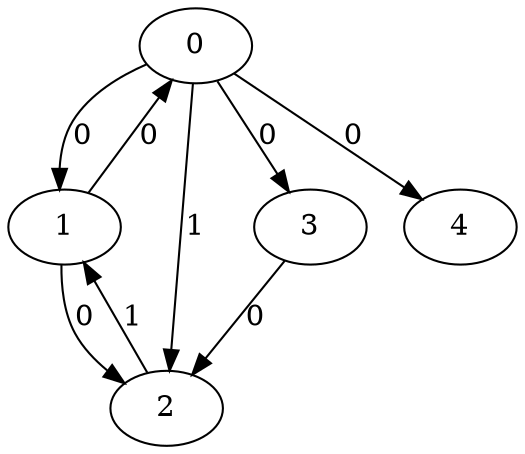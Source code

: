 // Source:510 Canonical: -1 0 1 0 0 0 -1 0 -1 -1 -1 1 -1 -1 -1 -1 -1 0 -1 -1 -1 -1 -1 -1 -1
digraph HRA_from_510_graph_000 {
  0 -> 1 [label="0"];
  0 -> 2 [label="1"];
  0 -> 3 [label="0"];
  1 -> 0 [label="0"];
  1 -> 2 [label="0"];
  2 -> 1 [label="1"];
  3 -> 2 [label="0"];
  0 -> 4 [label="0"];
}

// Source:510 Canonical: -1 0 1 0 0 0 -1 0 -1 -1 -1 1 -1 -1 -1 -1 -1 0 -1 -1 0 -1 -1 -1 -1
digraph HRA_from_510_graph_001 {
  0 -> 1 [label="0"];
  0 -> 2 [label="1"];
  0 -> 3 [label="0"];
  1 -> 0 [label="0"];
  1 -> 2 [label="0"];
  2 -> 1 [label="1"];
  3 -> 2 [label="0"];
  0 -> 4 [label="0"];
  4 -> 0 [label="0"];
}

// Source:510 Canonical: -1 0 1 0 -1 0 -1 0 -1 0 -1 1 -1 -1 -1 -1 -1 0 -1 -1 -1 -1 -1 -1 -1
digraph HRA_from_510_graph_002 {
  0 -> 1 [label="0"];
  0 -> 2 [label="1"];
  0 -> 3 [label="0"];
  1 -> 0 [label="0"];
  1 -> 2 [label="0"];
  2 -> 1 [label="1"];
  3 -> 2 [label="0"];
  1 -> 4 [label="0"];
}

// Source:510 Canonical: -1 0 1 0 0 0 -1 0 -1 0 -1 1 -1 -1 -1 -1 -1 0 -1 -1 -1 -1 -1 -1 -1
digraph HRA_from_510_graph_003 {
  0 -> 1 [label="0"];
  0 -> 2 [label="1"];
  0 -> 3 [label="0"];
  1 -> 0 [label="0"];
  1 -> 2 [label="0"];
  2 -> 1 [label="1"];
  3 -> 2 [label="0"];
  0 -> 4 [label="0"];
  1 -> 4 [label="0"];
}

// Source:510 Canonical: -1 0 1 0 -1 0 -1 0 -1 0 -1 1 -1 -1 -1 -1 -1 0 -1 -1 0 -1 -1 -1 -1
digraph HRA_from_510_graph_004 {
  0 -> 1 [label="0"];
  0 -> 2 [label="1"];
  0 -> 3 [label="0"];
  1 -> 0 [label="0"];
  1 -> 2 [label="0"];
  2 -> 1 [label="1"];
  3 -> 2 [label="0"];
  4 -> 0 [label="0"];
  1 -> 4 [label="0"];
}

// Source:510 Canonical: -1 0 1 0 0 0 -1 0 -1 0 -1 1 -1 -1 -1 -1 -1 0 -1 -1 0 -1 -1 -1 -1
digraph HRA_from_510_graph_005 {
  0 -> 1 [label="0"];
  0 -> 2 [label="1"];
  0 -> 3 [label="0"];
  1 -> 0 [label="0"];
  1 -> 2 [label="0"];
  2 -> 1 [label="1"];
  3 -> 2 [label="0"];
  0 -> 4 [label="0"];
  4 -> 0 [label="0"];
  1 -> 4 [label="0"];
}

// Source:510 Canonical: -1 0 1 0 0 0 -1 0 -1 -1 -1 1 -1 -1 -1 -1 -1 0 -1 -1 -1 0 -1 -1 -1
digraph HRA_from_510_graph_006 {
  0 -> 1 [label="0"];
  0 -> 2 [label="1"];
  0 -> 3 [label="0"];
  1 -> 0 [label="0"];
  1 -> 2 [label="0"];
  2 -> 1 [label="1"];
  3 -> 2 [label="0"];
  0 -> 4 [label="0"];
  4 -> 1 [label="0"];
}

// Source:510 Canonical: -1 0 1 0 0 0 -1 0 -1 -1 -1 1 -1 -1 -1 -1 -1 0 -1 -1 0 0 -1 -1 -1
digraph HRA_from_510_graph_007 {
  0 -> 1 [label="0"];
  0 -> 2 [label="1"];
  0 -> 3 [label="0"];
  1 -> 0 [label="0"];
  1 -> 2 [label="0"];
  2 -> 1 [label="1"];
  3 -> 2 [label="0"];
  0 -> 4 [label="0"];
  4 -> 0 [label="0"];
  4 -> 1 [label="0"];
}

// Source:510 Canonical: -1 0 1 0 -1 0 -1 0 -1 0 -1 1 -1 -1 -1 -1 -1 0 -1 -1 -1 0 -1 -1 -1
digraph HRA_from_510_graph_008 {
  0 -> 1 [label="0"];
  0 -> 2 [label="1"];
  0 -> 3 [label="0"];
  1 -> 0 [label="0"];
  1 -> 2 [label="0"];
  2 -> 1 [label="1"];
  3 -> 2 [label="0"];
  1 -> 4 [label="0"];
  4 -> 1 [label="0"];
}

// Source:510 Canonical: -1 0 1 0 0 0 -1 0 -1 0 -1 1 -1 -1 -1 -1 -1 0 -1 -1 -1 0 -1 -1 -1
digraph HRA_from_510_graph_009 {
  0 -> 1 [label="0"];
  0 -> 2 [label="1"];
  0 -> 3 [label="0"];
  1 -> 0 [label="0"];
  1 -> 2 [label="0"];
  2 -> 1 [label="1"];
  3 -> 2 [label="0"];
  0 -> 4 [label="0"];
  1 -> 4 [label="0"];
  4 -> 1 [label="0"];
}

// Source:510 Canonical: -1 0 1 0 -1 0 -1 0 -1 0 -1 1 -1 -1 -1 -1 -1 0 -1 -1 0 0 -1 -1 -1
digraph HRA_from_510_graph_010 {
  0 -> 1 [label="0"];
  0 -> 2 [label="1"];
  0 -> 3 [label="0"];
  1 -> 0 [label="0"];
  1 -> 2 [label="0"];
  2 -> 1 [label="1"];
  3 -> 2 [label="0"];
  4 -> 0 [label="0"];
  1 -> 4 [label="0"];
  4 -> 1 [label="0"];
}

// Source:510 Canonical: -1 0 1 0 0 0 -1 0 -1 0 -1 1 -1 -1 -1 -1 -1 0 -1 -1 0 0 -1 -1 -1
digraph HRA_from_510_graph_011 {
  0 -> 1 [label="0"];
  0 -> 2 [label="1"];
  0 -> 3 [label="0"];
  1 -> 0 [label="0"];
  1 -> 2 [label="0"];
  2 -> 1 [label="1"];
  3 -> 2 [label="0"];
  0 -> 4 [label="0"];
  4 -> 0 [label="0"];
  1 -> 4 [label="0"];
  4 -> 1 [label="0"];
}

// Source:510 Canonical: -1 0 1 0 -1 0 -1 0 -1 -1 -1 1 -1 -1 0 -1 -1 0 -1 -1 -1 -1 -1 -1 -1
digraph HRA_from_510_graph_012 {
  0 -> 1 [label="0"];
  0 -> 2 [label="1"];
  0 -> 3 [label="0"];
  1 -> 0 [label="0"];
  1 -> 2 [label="0"];
  2 -> 1 [label="1"];
  3 -> 2 [label="0"];
  2 -> 4 [label="0"];
}

// Source:510 Canonical: -1 0 1 0 0 0 -1 0 -1 -1 -1 1 -1 -1 0 -1 -1 0 -1 -1 -1 -1 -1 -1 -1
digraph HRA_from_510_graph_013 {
  0 -> 1 [label="0"];
  0 -> 2 [label="1"];
  0 -> 3 [label="0"];
  1 -> 0 [label="0"];
  1 -> 2 [label="0"];
  2 -> 1 [label="1"];
  3 -> 2 [label="0"];
  0 -> 4 [label="0"];
  2 -> 4 [label="0"];
}

// Source:510 Canonical: -1 0 1 0 -1 0 -1 0 -1 -1 -1 1 -1 -1 0 -1 -1 0 -1 -1 0 -1 -1 -1 -1
digraph HRA_from_510_graph_014 {
  0 -> 1 [label="0"];
  0 -> 2 [label="1"];
  0 -> 3 [label="0"];
  1 -> 0 [label="0"];
  1 -> 2 [label="0"];
  2 -> 1 [label="1"];
  3 -> 2 [label="0"];
  4 -> 0 [label="0"];
  2 -> 4 [label="0"];
}

// Source:510 Canonical: -1 0 1 0 0 0 -1 0 -1 -1 -1 1 -1 -1 0 -1 -1 0 -1 -1 0 -1 -1 -1 -1
digraph HRA_from_510_graph_015 {
  0 -> 1 [label="0"];
  0 -> 2 [label="1"];
  0 -> 3 [label="0"];
  1 -> 0 [label="0"];
  1 -> 2 [label="0"];
  2 -> 1 [label="1"];
  3 -> 2 [label="0"];
  0 -> 4 [label="0"];
  4 -> 0 [label="0"];
  2 -> 4 [label="0"];
}

// Source:510 Canonical: -1 0 1 0 -1 0 -1 0 -1 0 -1 1 -1 -1 0 -1 -1 0 -1 -1 -1 -1 -1 -1 -1
digraph HRA_from_510_graph_016 {
  0 -> 1 [label="0"];
  0 -> 2 [label="1"];
  0 -> 3 [label="0"];
  1 -> 0 [label="0"];
  1 -> 2 [label="0"];
  2 -> 1 [label="1"];
  3 -> 2 [label="0"];
  1 -> 4 [label="0"];
  2 -> 4 [label="0"];
}

// Source:510 Canonical: -1 0 1 0 0 0 -1 0 -1 0 -1 1 -1 -1 0 -1 -1 0 -1 -1 -1 -1 -1 -1 -1
digraph HRA_from_510_graph_017 {
  0 -> 1 [label="0"];
  0 -> 2 [label="1"];
  0 -> 3 [label="0"];
  1 -> 0 [label="0"];
  1 -> 2 [label="0"];
  2 -> 1 [label="1"];
  3 -> 2 [label="0"];
  0 -> 4 [label="0"];
  1 -> 4 [label="0"];
  2 -> 4 [label="0"];
}

// Source:510 Canonical: -1 0 1 0 -1 0 -1 0 -1 0 -1 1 -1 -1 0 -1 -1 0 -1 -1 0 -1 -1 -1 -1
digraph HRA_from_510_graph_018 {
  0 -> 1 [label="0"];
  0 -> 2 [label="1"];
  0 -> 3 [label="0"];
  1 -> 0 [label="0"];
  1 -> 2 [label="0"];
  2 -> 1 [label="1"];
  3 -> 2 [label="0"];
  4 -> 0 [label="0"];
  1 -> 4 [label="0"];
  2 -> 4 [label="0"];
}

// Source:510 Canonical: -1 0 1 0 0 0 -1 0 -1 0 -1 1 -1 -1 0 -1 -1 0 -1 -1 0 -1 -1 -1 -1
digraph HRA_from_510_graph_019 {
  0 -> 1 [label="0"];
  0 -> 2 [label="1"];
  0 -> 3 [label="0"];
  1 -> 0 [label="0"];
  1 -> 2 [label="0"];
  2 -> 1 [label="1"];
  3 -> 2 [label="0"];
  0 -> 4 [label="0"];
  4 -> 0 [label="0"];
  1 -> 4 [label="0"];
  2 -> 4 [label="0"];
}

// Source:510 Canonical: -1 0 1 0 -1 0 -1 0 -1 -1 -1 1 -1 -1 0 -1 -1 0 -1 -1 -1 0 -1 -1 -1
digraph HRA_from_510_graph_020 {
  0 -> 1 [label="0"];
  0 -> 2 [label="1"];
  0 -> 3 [label="0"];
  1 -> 0 [label="0"];
  1 -> 2 [label="0"];
  2 -> 1 [label="1"];
  3 -> 2 [label="0"];
  4 -> 1 [label="0"];
  2 -> 4 [label="0"];
}

// Source:510 Canonical: -1 0 1 0 0 0 -1 0 -1 -1 -1 1 -1 -1 0 -1 -1 0 -1 -1 -1 0 -1 -1 -1
digraph HRA_from_510_graph_021 {
  0 -> 1 [label="0"];
  0 -> 2 [label="1"];
  0 -> 3 [label="0"];
  1 -> 0 [label="0"];
  1 -> 2 [label="0"];
  2 -> 1 [label="1"];
  3 -> 2 [label="0"];
  0 -> 4 [label="0"];
  4 -> 1 [label="0"];
  2 -> 4 [label="0"];
}

// Source:510 Canonical: -1 0 1 0 -1 0 -1 0 -1 -1 -1 1 -1 -1 0 -1 -1 0 -1 -1 0 0 -1 -1 -1
digraph HRA_from_510_graph_022 {
  0 -> 1 [label="0"];
  0 -> 2 [label="1"];
  0 -> 3 [label="0"];
  1 -> 0 [label="0"];
  1 -> 2 [label="0"];
  2 -> 1 [label="1"];
  3 -> 2 [label="0"];
  4 -> 0 [label="0"];
  4 -> 1 [label="0"];
  2 -> 4 [label="0"];
}

// Source:510 Canonical: -1 0 1 0 0 0 -1 0 -1 -1 -1 1 -1 -1 0 -1 -1 0 -1 -1 0 0 -1 -1 -1
digraph HRA_from_510_graph_023 {
  0 -> 1 [label="0"];
  0 -> 2 [label="1"];
  0 -> 3 [label="0"];
  1 -> 0 [label="0"];
  1 -> 2 [label="0"];
  2 -> 1 [label="1"];
  3 -> 2 [label="0"];
  0 -> 4 [label="0"];
  4 -> 0 [label="0"];
  4 -> 1 [label="0"];
  2 -> 4 [label="0"];
}

// Source:510 Canonical: -1 0 1 0 -1 0 -1 0 -1 0 -1 1 -1 -1 0 -1 -1 0 -1 -1 -1 0 -1 -1 -1
digraph HRA_from_510_graph_024 {
  0 -> 1 [label="0"];
  0 -> 2 [label="1"];
  0 -> 3 [label="0"];
  1 -> 0 [label="0"];
  1 -> 2 [label="0"];
  2 -> 1 [label="1"];
  3 -> 2 [label="0"];
  1 -> 4 [label="0"];
  4 -> 1 [label="0"];
  2 -> 4 [label="0"];
}

// Source:510 Canonical: -1 0 1 0 0 0 -1 0 -1 0 -1 1 -1 -1 0 -1 -1 0 -1 -1 -1 0 -1 -1 -1
digraph HRA_from_510_graph_025 {
  0 -> 1 [label="0"];
  0 -> 2 [label="1"];
  0 -> 3 [label="0"];
  1 -> 0 [label="0"];
  1 -> 2 [label="0"];
  2 -> 1 [label="1"];
  3 -> 2 [label="0"];
  0 -> 4 [label="0"];
  1 -> 4 [label="0"];
  4 -> 1 [label="0"];
  2 -> 4 [label="0"];
}

// Source:510 Canonical: -1 0 1 0 -1 0 -1 0 -1 0 -1 1 -1 -1 0 -1 -1 0 -1 -1 0 0 -1 -1 -1
digraph HRA_from_510_graph_026 {
  0 -> 1 [label="0"];
  0 -> 2 [label="1"];
  0 -> 3 [label="0"];
  1 -> 0 [label="0"];
  1 -> 2 [label="0"];
  2 -> 1 [label="1"];
  3 -> 2 [label="0"];
  4 -> 0 [label="0"];
  1 -> 4 [label="0"];
  4 -> 1 [label="0"];
  2 -> 4 [label="0"];
}

// Source:510 Canonical: -1 0 1 0 0 0 -1 0 -1 0 -1 1 -1 -1 0 -1 -1 0 -1 -1 0 0 -1 -1 -1
digraph HRA_from_510_graph_027 {
  0 -> 1 [label="0"];
  0 -> 2 [label="1"];
  0 -> 3 [label="0"];
  1 -> 0 [label="0"];
  1 -> 2 [label="0"];
  2 -> 1 [label="1"];
  3 -> 2 [label="0"];
  0 -> 4 [label="0"];
  4 -> 0 [label="0"];
  1 -> 4 [label="0"];
  4 -> 1 [label="0"];
  2 -> 4 [label="0"];
}

// Source:510 Canonical: -1 0 1 0 0 0 -1 0 -1 -1 -1 1 -1 -1 -1 -1 -1 0 -1 -1 -1 -1 0 -1 -1
digraph HRA_from_510_graph_028 {
  0 -> 1 [label="0"];
  0 -> 2 [label="1"];
  0 -> 3 [label="0"];
  1 -> 0 [label="0"];
  1 -> 2 [label="0"];
  2 -> 1 [label="1"];
  3 -> 2 [label="0"];
  0 -> 4 [label="0"];
  4 -> 2 [label="0"];
}

// Source:510 Canonical: -1 0 1 0 0 0 -1 0 -1 -1 -1 1 -1 -1 -1 -1 -1 0 -1 -1 0 -1 0 -1 -1
digraph HRA_from_510_graph_029 {
  0 -> 1 [label="0"];
  0 -> 2 [label="1"];
  0 -> 3 [label="0"];
  1 -> 0 [label="0"];
  1 -> 2 [label="0"];
  2 -> 1 [label="1"];
  3 -> 2 [label="0"];
  0 -> 4 [label="0"];
  4 -> 0 [label="0"];
  4 -> 2 [label="0"];
}

// Source:510 Canonical: -1 0 1 0 -1 0 -1 0 -1 0 -1 1 -1 -1 -1 -1 -1 0 -1 -1 -1 -1 0 -1 -1
digraph HRA_from_510_graph_030 {
  0 -> 1 [label="0"];
  0 -> 2 [label="1"];
  0 -> 3 [label="0"];
  1 -> 0 [label="0"];
  1 -> 2 [label="0"];
  2 -> 1 [label="1"];
  3 -> 2 [label="0"];
  1 -> 4 [label="0"];
  4 -> 2 [label="0"];
}

// Source:510 Canonical: -1 0 1 0 0 0 -1 0 -1 0 -1 1 -1 -1 -1 -1 -1 0 -1 -1 -1 -1 0 -1 -1
digraph HRA_from_510_graph_031 {
  0 -> 1 [label="0"];
  0 -> 2 [label="1"];
  0 -> 3 [label="0"];
  1 -> 0 [label="0"];
  1 -> 2 [label="0"];
  2 -> 1 [label="1"];
  3 -> 2 [label="0"];
  0 -> 4 [label="0"];
  1 -> 4 [label="0"];
  4 -> 2 [label="0"];
}

// Source:510 Canonical: -1 0 1 0 -1 0 -1 0 -1 0 -1 1 -1 -1 -1 -1 -1 0 -1 -1 0 -1 0 -1 -1
digraph HRA_from_510_graph_032 {
  0 -> 1 [label="0"];
  0 -> 2 [label="1"];
  0 -> 3 [label="0"];
  1 -> 0 [label="0"];
  1 -> 2 [label="0"];
  2 -> 1 [label="1"];
  3 -> 2 [label="0"];
  4 -> 0 [label="0"];
  1 -> 4 [label="0"];
  4 -> 2 [label="0"];
}

// Source:510 Canonical: -1 0 1 0 0 0 -1 0 -1 0 -1 1 -1 -1 -1 -1 -1 0 -1 -1 0 -1 0 -1 -1
digraph HRA_from_510_graph_033 {
  0 -> 1 [label="0"];
  0 -> 2 [label="1"];
  0 -> 3 [label="0"];
  1 -> 0 [label="0"];
  1 -> 2 [label="0"];
  2 -> 1 [label="1"];
  3 -> 2 [label="0"];
  0 -> 4 [label="0"];
  4 -> 0 [label="0"];
  1 -> 4 [label="0"];
  4 -> 2 [label="0"];
}

// Source:510 Canonical: -1 0 1 0 0 0 -1 0 -1 -1 -1 1 -1 -1 -1 -1 -1 0 -1 -1 -1 0 0 -1 -1
digraph HRA_from_510_graph_034 {
  0 -> 1 [label="0"];
  0 -> 2 [label="1"];
  0 -> 3 [label="0"];
  1 -> 0 [label="0"];
  1 -> 2 [label="0"];
  2 -> 1 [label="1"];
  3 -> 2 [label="0"];
  0 -> 4 [label="0"];
  4 -> 1 [label="0"];
  4 -> 2 [label="0"];
}

// Source:510 Canonical: -1 0 1 0 0 0 -1 0 -1 -1 -1 1 -1 -1 -1 -1 -1 0 -1 -1 0 0 0 -1 -1
digraph HRA_from_510_graph_035 {
  0 -> 1 [label="0"];
  0 -> 2 [label="1"];
  0 -> 3 [label="0"];
  1 -> 0 [label="0"];
  1 -> 2 [label="0"];
  2 -> 1 [label="1"];
  3 -> 2 [label="0"];
  0 -> 4 [label="0"];
  4 -> 0 [label="0"];
  4 -> 1 [label="0"];
  4 -> 2 [label="0"];
}

// Source:510 Canonical: -1 0 1 0 -1 0 -1 0 -1 0 -1 1 -1 -1 -1 -1 -1 0 -1 -1 -1 0 0 -1 -1
digraph HRA_from_510_graph_036 {
  0 -> 1 [label="0"];
  0 -> 2 [label="1"];
  0 -> 3 [label="0"];
  1 -> 0 [label="0"];
  1 -> 2 [label="0"];
  2 -> 1 [label="1"];
  3 -> 2 [label="0"];
  1 -> 4 [label="0"];
  4 -> 1 [label="0"];
  4 -> 2 [label="0"];
}

// Source:510 Canonical: -1 0 1 0 0 0 -1 0 -1 0 -1 1 -1 -1 -1 -1 -1 0 -1 -1 -1 0 0 -1 -1
digraph HRA_from_510_graph_037 {
  0 -> 1 [label="0"];
  0 -> 2 [label="1"];
  0 -> 3 [label="0"];
  1 -> 0 [label="0"];
  1 -> 2 [label="0"];
  2 -> 1 [label="1"];
  3 -> 2 [label="0"];
  0 -> 4 [label="0"];
  1 -> 4 [label="0"];
  4 -> 1 [label="0"];
  4 -> 2 [label="0"];
}

// Source:510 Canonical: -1 0 1 0 -1 0 -1 0 -1 0 -1 1 -1 -1 -1 -1 -1 0 -1 -1 0 0 0 -1 -1
digraph HRA_from_510_graph_038 {
  0 -> 1 [label="0"];
  0 -> 2 [label="1"];
  0 -> 3 [label="0"];
  1 -> 0 [label="0"];
  1 -> 2 [label="0"];
  2 -> 1 [label="1"];
  3 -> 2 [label="0"];
  4 -> 0 [label="0"];
  1 -> 4 [label="0"];
  4 -> 1 [label="0"];
  4 -> 2 [label="0"];
}

// Source:510 Canonical: -1 0 1 0 0 0 -1 0 -1 0 -1 1 -1 -1 -1 -1 -1 0 -1 -1 0 0 0 -1 -1
digraph HRA_from_510_graph_039 {
  0 -> 1 [label="0"];
  0 -> 2 [label="1"];
  0 -> 3 [label="0"];
  1 -> 0 [label="0"];
  1 -> 2 [label="0"];
  2 -> 1 [label="1"];
  3 -> 2 [label="0"];
  0 -> 4 [label="0"];
  4 -> 0 [label="0"];
  1 -> 4 [label="0"];
  4 -> 1 [label="0"];
  4 -> 2 [label="0"];
}

// Source:510 Canonical: -1 0 1 0 -1 0 -1 0 -1 -1 -1 1 -1 -1 0 -1 -1 0 -1 -1 -1 -1 0 -1 -1
digraph HRA_from_510_graph_040 {
  0 -> 1 [label="0"];
  0 -> 2 [label="1"];
  0 -> 3 [label="0"];
  1 -> 0 [label="0"];
  1 -> 2 [label="0"];
  2 -> 1 [label="1"];
  3 -> 2 [label="0"];
  2 -> 4 [label="0"];
  4 -> 2 [label="0"];
}

// Source:510 Canonical: -1 0 1 0 0 0 -1 0 -1 -1 -1 1 -1 -1 0 -1 -1 0 -1 -1 -1 -1 0 -1 -1
digraph HRA_from_510_graph_041 {
  0 -> 1 [label="0"];
  0 -> 2 [label="1"];
  0 -> 3 [label="0"];
  1 -> 0 [label="0"];
  1 -> 2 [label="0"];
  2 -> 1 [label="1"];
  3 -> 2 [label="0"];
  0 -> 4 [label="0"];
  2 -> 4 [label="0"];
  4 -> 2 [label="0"];
}

// Source:510 Canonical: -1 0 1 0 -1 0 -1 0 -1 -1 -1 1 -1 -1 0 -1 -1 0 -1 -1 0 -1 0 -1 -1
digraph HRA_from_510_graph_042 {
  0 -> 1 [label="0"];
  0 -> 2 [label="1"];
  0 -> 3 [label="0"];
  1 -> 0 [label="0"];
  1 -> 2 [label="0"];
  2 -> 1 [label="1"];
  3 -> 2 [label="0"];
  4 -> 0 [label="0"];
  2 -> 4 [label="0"];
  4 -> 2 [label="0"];
}

// Source:510 Canonical: -1 0 1 0 0 0 -1 0 -1 -1 -1 1 -1 -1 0 -1 -1 0 -1 -1 0 -1 0 -1 -1
digraph HRA_from_510_graph_043 {
  0 -> 1 [label="0"];
  0 -> 2 [label="1"];
  0 -> 3 [label="0"];
  1 -> 0 [label="0"];
  1 -> 2 [label="0"];
  2 -> 1 [label="1"];
  3 -> 2 [label="0"];
  0 -> 4 [label="0"];
  4 -> 0 [label="0"];
  2 -> 4 [label="0"];
  4 -> 2 [label="0"];
}

// Source:510 Canonical: -1 0 1 0 -1 0 -1 0 -1 0 -1 1 -1 -1 0 -1 -1 0 -1 -1 -1 -1 0 -1 -1
digraph HRA_from_510_graph_044 {
  0 -> 1 [label="0"];
  0 -> 2 [label="1"];
  0 -> 3 [label="0"];
  1 -> 0 [label="0"];
  1 -> 2 [label="0"];
  2 -> 1 [label="1"];
  3 -> 2 [label="0"];
  1 -> 4 [label="0"];
  2 -> 4 [label="0"];
  4 -> 2 [label="0"];
}

// Source:510 Canonical: -1 0 1 0 0 0 -1 0 -1 0 -1 1 -1 -1 0 -1 -1 0 -1 -1 -1 -1 0 -1 -1
digraph HRA_from_510_graph_045 {
  0 -> 1 [label="0"];
  0 -> 2 [label="1"];
  0 -> 3 [label="0"];
  1 -> 0 [label="0"];
  1 -> 2 [label="0"];
  2 -> 1 [label="1"];
  3 -> 2 [label="0"];
  0 -> 4 [label="0"];
  1 -> 4 [label="0"];
  2 -> 4 [label="0"];
  4 -> 2 [label="0"];
}

// Source:510 Canonical: -1 0 1 0 -1 0 -1 0 -1 0 -1 1 -1 -1 0 -1 -1 0 -1 -1 0 -1 0 -1 -1
digraph HRA_from_510_graph_046 {
  0 -> 1 [label="0"];
  0 -> 2 [label="1"];
  0 -> 3 [label="0"];
  1 -> 0 [label="0"];
  1 -> 2 [label="0"];
  2 -> 1 [label="1"];
  3 -> 2 [label="0"];
  4 -> 0 [label="0"];
  1 -> 4 [label="0"];
  2 -> 4 [label="0"];
  4 -> 2 [label="0"];
}

// Source:510 Canonical: -1 0 1 0 0 0 -1 0 -1 0 -1 1 -1 -1 0 -1 -1 0 -1 -1 0 -1 0 -1 -1
digraph HRA_from_510_graph_047 {
  0 -> 1 [label="0"];
  0 -> 2 [label="1"];
  0 -> 3 [label="0"];
  1 -> 0 [label="0"];
  1 -> 2 [label="0"];
  2 -> 1 [label="1"];
  3 -> 2 [label="0"];
  0 -> 4 [label="0"];
  4 -> 0 [label="0"];
  1 -> 4 [label="0"];
  2 -> 4 [label="0"];
  4 -> 2 [label="0"];
}

// Source:510 Canonical: -1 0 1 0 -1 0 -1 0 -1 -1 -1 1 -1 -1 0 -1 -1 0 -1 -1 -1 0 0 -1 -1
digraph HRA_from_510_graph_048 {
  0 -> 1 [label="0"];
  0 -> 2 [label="1"];
  0 -> 3 [label="0"];
  1 -> 0 [label="0"];
  1 -> 2 [label="0"];
  2 -> 1 [label="1"];
  3 -> 2 [label="0"];
  4 -> 1 [label="0"];
  2 -> 4 [label="0"];
  4 -> 2 [label="0"];
}

// Source:510 Canonical: -1 0 1 0 0 0 -1 0 -1 -1 -1 1 -1 -1 0 -1 -1 0 -1 -1 -1 0 0 -1 -1
digraph HRA_from_510_graph_049 {
  0 -> 1 [label="0"];
  0 -> 2 [label="1"];
  0 -> 3 [label="0"];
  1 -> 0 [label="0"];
  1 -> 2 [label="0"];
  2 -> 1 [label="1"];
  3 -> 2 [label="0"];
  0 -> 4 [label="0"];
  4 -> 1 [label="0"];
  2 -> 4 [label="0"];
  4 -> 2 [label="0"];
}

// Source:510 Canonical: -1 0 1 0 -1 0 -1 0 -1 -1 -1 1 -1 -1 0 -1 -1 0 -1 -1 0 0 0 -1 -1
digraph HRA_from_510_graph_050 {
  0 -> 1 [label="0"];
  0 -> 2 [label="1"];
  0 -> 3 [label="0"];
  1 -> 0 [label="0"];
  1 -> 2 [label="0"];
  2 -> 1 [label="1"];
  3 -> 2 [label="0"];
  4 -> 0 [label="0"];
  4 -> 1 [label="0"];
  2 -> 4 [label="0"];
  4 -> 2 [label="0"];
}

// Source:510 Canonical: -1 0 1 0 0 0 -1 0 -1 -1 -1 1 -1 -1 0 -1 -1 0 -1 -1 0 0 0 -1 -1
digraph HRA_from_510_graph_051 {
  0 -> 1 [label="0"];
  0 -> 2 [label="1"];
  0 -> 3 [label="0"];
  1 -> 0 [label="0"];
  1 -> 2 [label="0"];
  2 -> 1 [label="1"];
  3 -> 2 [label="0"];
  0 -> 4 [label="0"];
  4 -> 0 [label="0"];
  4 -> 1 [label="0"];
  2 -> 4 [label="0"];
  4 -> 2 [label="0"];
}

// Source:510 Canonical: -1 0 1 0 -1 0 -1 0 -1 0 -1 1 -1 -1 0 -1 -1 0 -1 -1 -1 0 0 -1 -1
digraph HRA_from_510_graph_052 {
  0 -> 1 [label="0"];
  0 -> 2 [label="1"];
  0 -> 3 [label="0"];
  1 -> 0 [label="0"];
  1 -> 2 [label="0"];
  2 -> 1 [label="1"];
  3 -> 2 [label="0"];
  1 -> 4 [label="0"];
  4 -> 1 [label="0"];
  2 -> 4 [label="0"];
  4 -> 2 [label="0"];
}

// Source:510 Canonical: -1 0 1 0 0 0 -1 0 -1 0 -1 1 -1 -1 0 -1 -1 0 -1 -1 -1 0 0 -1 -1
digraph HRA_from_510_graph_053 {
  0 -> 1 [label="0"];
  0 -> 2 [label="1"];
  0 -> 3 [label="0"];
  1 -> 0 [label="0"];
  1 -> 2 [label="0"];
  2 -> 1 [label="1"];
  3 -> 2 [label="0"];
  0 -> 4 [label="0"];
  1 -> 4 [label="0"];
  4 -> 1 [label="0"];
  2 -> 4 [label="0"];
  4 -> 2 [label="0"];
}

// Source:510 Canonical: -1 0 1 0 -1 0 -1 0 -1 0 -1 1 -1 -1 0 -1 -1 0 -1 -1 0 0 0 -1 -1
digraph HRA_from_510_graph_054 {
  0 -> 1 [label="0"];
  0 -> 2 [label="1"];
  0 -> 3 [label="0"];
  1 -> 0 [label="0"];
  1 -> 2 [label="0"];
  2 -> 1 [label="1"];
  3 -> 2 [label="0"];
  4 -> 0 [label="0"];
  1 -> 4 [label="0"];
  4 -> 1 [label="0"];
  2 -> 4 [label="0"];
  4 -> 2 [label="0"];
}

// Source:510 Canonical: -1 0 1 0 0 0 -1 0 -1 0 -1 1 -1 -1 0 -1 -1 0 -1 -1 0 0 0 -1 -1
digraph HRA_from_510_graph_055 {
  0 -> 1 [label="0"];
  0 -> 2 [label="1"];
  0 -> 3 [label="0"];
  1 -> 0 [label="0"];
  1 -> 2 [label="0"];
  2 -> 1 [label="1"];
  3 -> 2 [label="0"];
  0 -> 4 [label="0"];
  4 -> 0 [label="0"];
  1 -> 4 [label="0"];
  4 -> 1 [label="0"];
  2 -> 4 [label="0"];
  4 -> 2 [label="0"];
}

// Source:510 Canonical: -1 0 1 0 -1 0 -1 0 -1 -1 -1 1 -1 -1 -1 -1 -1 0 -1 0 -1 -1 -1 -1 -1
digraph HRA_from_510_graph_056 {
  0 -> 1 [label="0"];
  0 -> 2 [label="1"];
  0 -> 3 [label="0"];
  1 -> 0 [label="0"];
  1 -> 2 [label="0"];
  2 -> 1 [label="1"];
  3 -> 2 [label="0"];
  3 -> 4 [label="0"];
}

// Source:510 Canonical: -1 0 1 0 0 0 -1 0 -1 -1 -1 1 -1 -1 -1 -1 -1 0 -1 0 -1 -1 -1 -1 -1
digraph HRA_from_510_graph_057 {
  0 -> 1 [label="0"];
  0 -> 2 [label="1"];
  0 -> 3 [label="0"];
  1 -> 0 [label="0"];
  1 -> 2 [label="0"];
  2 -> 1 [label="1"];
  3 -> 2 [label="0"];
  0 -> 4 [label="0"];
  3 -> 4 [label="0"];
}

// Source:510 Canonical: -1 0 1 0 -1 0 -1 0 -1 -1 -1 1 -1 -1 -1 -1 -1 0 -1 0 0 -1 -1 -1 -1
digraph HRA_from_510_graph_058 {
  0 -> 1 [label="0"];
  0 -> 2 [label="1"];
  0 -> 3 [label="0"];
  1 -> 0 [label="0"];
  1 -> 2 [label="0"];
  2 -> 1 [label="1"];
  3 -> 2 [label="0"];
  4 -> 0 [label="0"];
  3 -> 4 [label="0"];
}

// Source:510 Canonical: -1 0 1 0 0 0 -1 0 -1 -1 -1 1 -1 -1 -1 -1 -1 0 -1 0 0 -1 -1 -1 -1
digraph HRA_from_510_graph_059 {
  0 -> 1 [label="0"];
  0 -> 2 [label="1"];
  0 -> 3 [label="0"];
  1 -> 0 [label="0"];
  1 -> 2 [label="0"];
  2 -> 1 [label="1"];
  3 -> 2 [label="0"];
  0 -> 4 [label="0"];
  4 -> 0 [label="0"];
  3 -> 4 [label="0"];
}

// Source:510 Canonical: -1 0 1 0 -1 0 -1 0 -1 0 -1 1 -1 -1 -1 -1 -1 0 -1 0 -1 -1 -1 -1 -1
digraph HRA_from_510_graph_060 {
  0 -> 1 [label="0"];
  0 -> 2 [label="1"];
  0 -> 3 [label="0"];
  1 -> 0 [label="0"];
  1 -> 2 [label="0"];
  2 -> 1 [label="1"];
  3 -> 2 [label="0"];
  1 -> 4 [label="0"];
  3 -> 4 [label="0"];
}

// Source:510 Canonical: -1 0 1 0 0 0 -1 0 -1 0 -1 1 -1 -1 -1 -1 -1 0 -1 0 -1 -1 -1 -1 -1
digraph HRA_from_510_graph_061 {
  0 -> 1 [label="0"];
  0 -> 2 [label="1"];
  0 -> 3 [label="0"];
  1 -> 0 [label="0"];
  1 -> 2 [label="0"];
  2 -> 1 [label="1"];
  3 -> 2 [label="0"];
  0 -> 4 [label="0"];
  1 -> 4 [label="0"];
  3 -> 4 [label="0"];
}

// Source:510 Canonical: -1 0 1 0 -1 0 -1 0 -1 0 -1 1 -1 -1 -1 -1 -1 0 -1 0 0 -1 -1 -1 -1
digraph HRA_from_510_graph_062 {
  0 -> 1 [label="0"];
  0 -> 2 [label="1"];
  0 -> 3 [label="0"];
  1 -> 0 [label="0"];
  1 -> 2 [label="0"];
  2 -> 1 [label="1"];
  3 -> 2 [label="0"];
  4 -> 0 [label="0"];
  1 -> 4 [label="0"];
  3 -> 4 [label="0"];
}

// Source:510 Canonical: -1 0 1 0 0 0 -1 0 -1 0 -1 1 -1 -1 -1 -1 -1 0 -1 0 0 -1 -1 -1 -1
digraph HRA_from_510_graph_063 {
  0 -> 1 [label="0"];
  0 -> 2 [label="1"];
  0 -> 3 [label="0"];
  1 -> 0 [label="0"];
  1 -> 2 [label="0"];
  2 -> 1 [label="1"];
  3 -> 2 [label="0"];
  0 -> 4 [label="0"];
  4 -> 0 [label="0"];
  1 -> 4 [label="0"];
  3 -> 4 [label="0"];
}

// Source:510 Canonical: -1 0 1 0 -1 0 -1 0 -1 -1 -1 1 -1 -1 -1 -1 -1 0 -1 0 -1 0 -1 -1 -1
digraph HRA_from_510_graph_064 {
  0 -> 1 [label="0"];
  0 -> 2 [label="1"];
  0 -> 3 [label="0"];
  1 -> 0 [label="0"];
  1 -> 2 [label="0"];
  2 -> 1 [label="1"];
  3 -> 2 [label="0"];
  4 -> 1 [label="0"];
  3 -> 4 [label="0"];
}

// Source:510 Canonical: -1 0 1 0 0 0 -1 0 -1 -1 -1 1 -1 -1 -1 -1 -1 0 -1 0 -1 0 -1 -1 -1
digraph HRA_from_510_graph_065 {
  0 -> 1 [label="0"];
  0 -> 2 [label="1"];
  0 -> 3 [label="0"];
  1 -> 0 [label="0"];
  1 -> 2 [label="0"];
  2 -> 1 [label="1"];
  3 -> 2 [label="0"];
  0 -> 4 [label="0"];
  4 -> 1 [label="0"];
  3 -> 4 [label="0"];
}

// Source:510 Canonical: -1 0 1 0 -1 0 -1 0 -1 -1 -1 1 -1 -1 -1 -1 -1 0 -1 0 0 0 -1 -1 -1
digraph HRA_from_510_graph_066 {
  0 -> 1 [label="0"];
  0 -> 2 [label="1"];
  0 -> 3 [label="0"];
  1 -> 0 [label="0"];
  1 -> 2 [label="0"];
  2 -> 1 [label="1"];
  3 -> 2 [label="0"];
  4 -> 0 [label="0"];
  4 -> 1 [label="0"];
  3 -> 4 [label="0"];
}

// Source:510 Canonical: -1 0 1 0 0 0 -1 0 -1 -1 -1 1 -1 -1 -1 -1 -1 0 -1 0 0 0 -1 -1 -1
digraph HRA_from_510_graph_067 {
  0 -> 1 [label="0"];
  0 -> 2 [label="1"];
  0 -> 3 [label="0"];
  1 -> 0 [label="0"];
  1 -> 2 [label="0"];
  2 -> 1 [label="1"];
  3 -> 2 [label="0"];
  0 -> 4 [label="0"];
  4 -> 0 [label="0"];
  4 -> 1 [label="0"];
  3 -> 4 [label="0"];
}

// Source:510 Canonical: -1 0 1 0 -1 0 -1 0 -1 0 -1 1 -1 -1 -1 -1 -1 0 -1 0 -1 0 -1 -1 -1
digraph HRA_from_510_graph_068 {
  0 -> 1 [label="0"];
  0 -> 2 [label="1"];
  0 -> 3 [label="0"];
  1 -> 0 [label="0"];
  1 -> 2 [label="0"];
  2 -> 1 [label="1"];
  3 -> 2 [label="0"];
  1 -> 4 [label="0"];
  4 -> 1 [label="0"];
  3 -> 4 [label="0"];
}

// Source:510 Canonical: -1 0 1 0 0 0 -1 0 -1 0 -1 1 -1 -1 -1 -1 -1 0 -1 0 -1 0 -1 -1 -1
digraph HRA_from_510_graph_069 {
  0 -> 1 [label="0"];
  0 -> 2 [label="1"];
  0 -> 3 [label="0"];
  1 -> 0 [label="0"];
  1 -> 2 [label="0"];
  2 -> 1 [label="1"];
  3 -> 2 [label="0"];
  0 -> 4 [label="0"];
  1 -> 4 [label="0"];
  4 -> 1 [label="0"];
  3 -> 4 [label="0"];
}

// Source:510 Canonical: -1 0 1 0 -1 0 -1 0 -1 0 -1 1 -1 -1 -1 -1 -1 0 -1 0 0 0 -1 -1 -1
digraph HRA_from_510_graph_070 {
  0 -> 1 [label="0"];
  0 -> 2 [label="1"];
  0 -> 3 [label="0"];
  1 -> 0 [label="0"];
  1 -> 2 [label="0"];
  2 -> 1 [label="1"];
  3 -> 2 [label="0"];
  4 -> 0 [label="0"];
  1 -> 4 [label="0"];
  4 -> 1 [label="0"];
  3 -> 4 [label="0"];
}

// Source:510 Canonical: -1 0 1 0 0 0 -1 0 -1 0 -1 1 -1 -1 -1 -1 -1 0 -1 0 0 0 -1 -1 -1
digraph HRA_from_510_graph_071 {
  0 -> 1 [label="0"];
  0 -> 2 [label="1"];
  0 -> 3 [label="0"];
  1 -> 0 [label="0"];
  1 -> 2 [label="0"];
  2 -> 1 [label="1"];
  3 -> 2 [label="0"];
  0 -> 4 [label="0"];
  4 -> 0 [label="0"];
  1 -> 4 [label="0"];
  4 -> 1 [label="0"];
  3 -> 4 [label="0"];
}

// Source:510 Canonical: -1 0 1 0 -1 0 -1 0 -1 -1 -1 1 -1 -1 0 -1 -1 0 -1 0 -1 -1 -1 -1 -1
digraph HRA_from_510_graph_072 {
  0 -> 1 [label="0"];
  0 -> 2 [label="1"];
  0 -> 3 [label="0"];
  1 -> 0 [label="0"];
  1 -> 2 [label="0"];
  2 -> 1 [label="1"];
  3 -> 2 [label="0"];
  2 -> 4 [label="0"];
  3 -> 4 [label="0"];
}

// Source:510 Canonical: -1 0 1 0 0 0 -1 0 -1 -1 -1 1 -1 -1 0 -1 -1 0 -1 0 -1 -1 -1 -1 -1
digraph HRA_from_510_graph_073 {
  0 -> 1 [label="0"];
  0 -> 2 [label="1"];
  0 -> 3 [label="0"];
  1 -> 0 [label="0"];
  1 -> 2 [label="0"];
  2 -> 1 [label="1"];
  3 -> 2 [label="0"];
  0 -> 4 [label="0"];
  2 -> 4 [label="0"];
  3 -> 4 [label="0"];
}

// Source:510 Canonical: -1 0 1 0 -1 0 -1 0 -1 -1 -1 1 -1 -1 0 -1 -1 0 -1 0 0 -1 -1 -1 -1
digraph HRA_from_510_graph_074 {
  0 -> 1 [label="0"];
  0 -> 2 [label="1"];
  0 -> 3 [label="0"];
  1 -> 0 [label="0"];
  1 -> 2 [label="0"];
  2 -> 1 [label="1"];
  3 -> 2 [label="0"];
  4 -> 0 [label="0"];
  2 -> 4 [label="0"];
  3 -> 4 [label="0"];
}

// Source:510 Canonical: -1 0 1 0 0 0 -1 0 -1 -1 -1 1 -1 -1 0 -1 -1 0 -1 0 0 -1 -1 -1 -1
digraph HRA_from_510_graph_075 {
  0 -> 1 [label="0"];
  0 -> 2 [label="1"];
  0 -> 3 [label="0"];
  1 -> 0 [label="0"];
  1 -> 2 [label="0"];
  2 -> 1 [label="1"];
  3 -> 2 [label="0"];
  0 -> 4 [label="0"];
  4 -> 0 [label="0"];
  2 -> 4 [label="0"];
  3 -> 4 [label="0"];
}

// Source:510 Canonical: -1 0 1 0 -1 0 -1 0 -1 0 -1 1 -1 -1 0 -1 -1 0 -1 0 -1 -1 -1 -1 -1
digraph HRA_from_510_graph_076 {
  0 -> 1 [label="0"];
  0 -> 2 [label="1"];
  0 -> 3 [label="0"];
  1 -> 0 [label="0"];
  1 -> 2 [label="0"];
  2 -> 1 [label="1"];
  3 -> 2 [label="0"];
  1 -> 4 [label="0"];
  2 -> 4 [label="0"];
  3 -> 4 [label="0"];
}

// Source:510 Canonical: -1 0 1 0 0 0 -1 0 -1 0 -1 1 -1 -1 0 -1 -1 0 -1 0 -1 -1 -1 -1 -1
digraph HRA_from_510_graph_077 {
  0 -> 1 [label="0"];
  0 -> 2 [label="1"];
  0 -> 3 [label="0"];
  1 -> 0 [label="0"];
  1 -> 2 [label="0"];
  2 -> 1 [label="1"];
  3 -> 2 [label="0"];
  0 -> 4 [label="0"];
  1 -> 4 [label="0"];
  2 -> 4 [label="0"];
  3 -> 4 [label="0"];
}

// Source:510 Canonical: -1 0 1 0 -1 0 -1 0 -1 0 -1 1 -1 -1 0 -1 -1 0 -1 0 0 -1 -1 -1 -1
digraph HRA_from_510_graph_078 {
  0 -> 1 [label="0"];
  0 -> 2 [label="1"];
  0 -> 3 [label="0"];
  1 -> 0 [label="0"];
  1 -> 2 [label="0"];
  2 -> 1 [label="1"];
  3 -> 2 [label="0"];
  4 -> 0 [label="0"];
  1 -> 4 [label="0"];
  2 -> 4 [label="0"];
  3 -> 4 [label="0"];
}

// Source:510 Canonical: -1 0 1 0 0 0 -1 0 -1 0 -1 1 -1 -1 0 -1 -1 0 -1 0 0 -1 -1 -1 -1
digraph HRA_from_510_graph_079 {
  0 -> 1 [label="0"];
  0 -> 2 [label="1"];
  0 -> 3 [label="0"];
  1 -> 0 [label="0"];
  1 -> 2 [label="0"];
  2 -> 1 [label="1"];
  3 -> 2 [label="0"];
  0 -> 4 [label="0"];
  4 -> 0 [label="0"];
  1 -> 4 [label="0"];
  2 -> 4 [label="0"];
  3 -> 4 [label="0"];
}

// Source:510 Canonical: -1 0 1 0 -1 0 -1 0 -1 -1 -1 1 -1 -1 0 -1 -1 0 -1 0 -1 0 -1 -1 -1
digraph HRA_from_510_graph_080 {
  0 -> 1 [label="0"];
  0 -> 2 [label="1"];
  0 -> 3 [label="0"];
  1 -> 0 [label="0"];
  1 -> 2 [label="0"];
  2 -> 1 [label="1"];
  3 -> 2 [label="0"];
  4 -> 1 [label="0"];
  2 -> 4 [label="0"];
  3 -> 4 [label="0"];
}

// Source:510 Canonical: -1 0 1 0 0 0 -1 0 -1 -1 -1 1 -1 -1 0 -1 -1 0 -1 0 -1 0 -1 -1 -1
digraph HRA_from_510_graph_081 {
  0 -> 1 [label="0"];
  0 -> 2 [label="1"];
  0 -> 3 [label="0"];
  1 -> 0 [label="0"];
  1 -> 2 [label="0"];
  2 -> 1 [label="1"];
  3 -> 2 [label="0"];
  0 -> 4 [label="0"];
  4 -> 1 [label="0"];
  2 -> 4 [label="0"];
  3 -> 4 [label="0"];
}

// Source:510 Canonical: -1 0 1 0 -1 0 -1 0 -1 -1 -1 1 -1 -1 0 -1 -1 0 -1 0 0 0 -1 -1 -1
digraph HRA_from_510_graph_082 {
  0 -> 1 [label="0"];
  0 -> 2 [label="1"];
  0 -> 3 [label="0"];
  1 -> 0 [label="0"];
  1 -> 2 [label="0"];
  2 -> 1 [label="1"];
  3 -> 2 [label="0"];
  4 -> 0 [label="0"];
  4 -> 1 [label="0"];
  2 -> 4 [label="0"];
  3 -> 4 [label="0"];
}

// Source:510 Canonical: -1 0 1 0 0 0 -1 0 -1 -1 -1 1 -1 -1 0 -1 -1 0 -1 0 0 0 -1 -1 -1
digraph HRA_from_510_graph_083 {
  0 -> 1 [label="0"];
  0 -> 2 [label="1"];
  0 -> 3 [label="0"];
  1 -> 0 [label="0"];
  1 -> 2 [label="0"];
  2 -> 1 [label="1"];
  3 -> 2 [label="0"];
  0 -> 4 [label="0"];
  4 -> 0 [label="0"];
  4 -> 1 [label="0"];
  2 -> 4 [label="0"];
  3 -> 4 [label="0"];
}

// Source:510 Canonical: -1 0 1 0 -1 0 -1 0 -1 0 -1 1 -1 -1 0 -1 -1 0 -1 0 -1 0 -1 -1 -1
digraph HRA_from_510_graph_084 {
  0 -> 1 [label="0"];
  0 -> 2 [label="1"];
  0 -> 3 [label="0"];
  1 -> 0 [label="0"];
  1 -> 2 [label="0"];
  2 -> 1 [label="1"];
  3 -> 2 [label="0"];
  1 -> 4 [label="0"];
  4 -> 1 [label="0"];
  2 -> 4 [label="0"];
  3 -> 4 [label="0"];
}

// Source:510 Canonical: -1 0 1 0 0 0 -1 0 -1 0 -1 1 -1 -1 0 -1 -1 0 -1 0 -1 0 -1 -1 -1
digraph HRA_from_510_graph_085 {
  0 -> 1 [label="0"];
  0 -> 2 [label="1"];
  0 -> 3 [label="0"];
  1 -> 0 [label="0"];
  1 -> 2 [label="0"];
  2 -> 1 [label="1"];
  3 -> 2 [label="0"];
  0 -> 4 [label="0"];
  1 -> 4 [label="0"];
  4 -> 1 [label="0"];
  2 -> 4 [label="0"];
  3 -> 4 [label="0"];
}

// Source:510 Canonical: -1 0 1 0 -1 0 -1 0 -1 0 -1 1 -1 -1 0 -1 -1 0 -1 0 0 0 -1 -1 -1
digraph HRA_from_510_graph_086 {
  0 -> 1 [label="0"];
  0 -> 2 [label="1"];
  0 -> 3 [label="0"];
  1 -> 0 [label="0"];
  1 -> 2 [label="0"];
  2 -> 1 [label="1"];
  3 -> 2 [label="0"];
  4 -> 0 [label="0"];
  1 -> 4 [label="0"];
  4 -> 1 [label="0"];
  2 -> 4 [label="0"];
  3 -> 4 [label="0"];
}

// Source:510 Canonical: -1 0 1 0 0 0 -1 0 -1 0 -1 1 -1 -1 0 -1 -1 0 -1 0 0 0 -1 -1 -1
digraph HRA_from_510_graph_087 {
  0 -> 1 [label="0"];
  0 -> 2 [label="1"];
  0 -> 3 [label="0"];
  1 -> 0 [label="0"];
  1 -> 2 [label="0"];
  2 -> 1 [label="1"];
  3 -> 2 [label="0"];
  0 -> 4 [label="0"];
  4 -> 0 [label="0"];
  1 -> 4 [label="0"];
  4 -> 1 [label="0"];
  2 -> 4 [label="0"];
  3 -> 4 [label="0"];
}

// Source:510 Canonical: -1 0 1 0 -1 0 -1 0 -1 -1 -1 1 -1 -1 -1 -1 -1 0 -1 0 -1 -1 0 -1 -1
digraph HRA_from_510_graph_088 {
  0 -> 1 [label="0"];
  0 -> 2 [label="1"];
  0 -> 3 [label="0"];
  1 -> 0 [label="0"];
  1 -> 2 [label="0"];
  2 -> 1 [label="1"];
  3 -> 2 [label="0"];
  4 -> 2 [label="0"];
  3 -> 4 [label="0"];
}

// Source:510 Canonical: -1 0 1 0 0 0 -1 0 -1 -1 -1 1 -1 -1 -1 -1 -1 0 -1 0 -1 -1 0 -1 -1
digraph HRA_from_510_graph_089 {
  0 -> 1 [label="0"];
  0 -> 2 [label="1"];
  0 -> 3 [label="0"];
  1 -> 0 [label="0"];
  1 -> 2 [label="0"];
  2 -> 1 [label="1"];
  3 -> 2 [label="0"];
  0 -> 4 [label="0"];
  4 -> 2 [label="0"];
  3 -> 4 [label="0"];
}

// Source:510 Canonical: -1 0 1 0 -1 0 -1 0 -1 -1 -1 1 -1 -1 -1 -1 -1 0 -1 0 0 -1 0 -1 -1
digraph HRA_from_510_graph_090 {
  0 -> 1 [label="0"];
  0 -> 2 [label="1"];
  0 -> 3 [label="0"];
  1 -> 0 [label="0"];
  1 -> 2 [label="0"];
  2 -> 1 [label="1"];
  3 -> 2 [label="0"];
  4 -> 0 [label="0"];
  4 -> 2 [label="0"];
  3 -> 4 [label="0"];
}

// Source:510 Canonical: -1 0 1 0 0 0 -1 0 -1 -1 -1 1 -1 -1 -1 -1 -1 0 -1 0 0 -1 0 -1 -1
digraph HRA_from_510_graph_091 {
  0 -> 1 [label="0"];
  0 -> 2 [label="1"];
  0 -> 3 [label="0"];
  1 -> 0 [label="0"];
  1 -> 2 [label="0"];
  2 -> 1 [label="1"];
  3 -> 2 [label="0"];
  0 -> 4 [label="0"];
  4 -> 0 [label="0"];
  4 -> 2 [label="0"];
  3 -> 4 [label="0"];
}

// Source:510 Canonical: -1 0 1 0 -1 0 -1 0 -1 0 -1 1 -1 -1 -1 -1 -1 0 -1 0 -1 -1 0 -1 -1
digraph HRA_from_510_graph_092 {
  0 -> 1 [label="0"];
  0 -> 2 [label="1"];
  0 -> 3 [label="0"];
  1 -> 0 [label="0"];
  1 -> 2 [label="0"];
  2 -> 1 [label="1"];
  3 -> 2 [label="0"];
  1 -> 4 [label="0"];
  4 -> 2 [label="0"];
  3 -> 4 [label="0"];
}

// Source:510 Canonical: -1 0 1 0 0 0 -1 0 -1 0 -1 1 -1 -1 -1 -1 -1 0 -1 0 -1 -1 0 -1 -1
digraph HRA_from_510_graph_093 {
  0 -> 1 [label="0"];
  0 -> 2 [label="1"];
  0 -> 3 [label="0"];
  1 -> 0 [label="0"];
  1 -> 2 [label="0"];
  2 -> 1 [label="1"];
  3 -> 2 [label="0"];
  0 -> 4 [label="0"];
  1 -> 4 [label="0"];
  4 -> 2 [label="0"];
  3 -> 4 [label="0"];
}

// Source:510 Canonical: -1 0 1 0 -1 0 -1 0 -1 0 -1 1 -1 -1 -1 -1 -1 0 -1 0 0 -1 0 -1 -1
digraph HRA_from_510_graph_094 {
  0 -> 1 [label="0"];
  0 -> 2 [label="1"];
  0 -> 3 [label="0"];
  1 -> 0 [label="0"];
  1 -> 2 [label="0"];
  2 -> 1 [label="1"];
  3 -> 2 [label="0"];
  4 -> 0 [label="0"];
  1 -> 4 [label="0"];
  4 -> 2 [label="0"];
  3 -> 4 [label="0"];
}

// Source:510 Canonical: -1 0 1 0 0 0 -1 0 -1 0 -1 1 -1 -1 -1 -1 -1 0 -1 0 0 -1 0 -1 -1
digraph HRA_from_510_graph_095 {
  0 -> 1 [label="0"];
  0 -> 2 [label="1"];
  0 -> 3 [label="0"];
  1 -> 0 [label="0"];
  1 -> 2 [label="0"];
  2 -> 1 [label="1"];
  3 -> 2 [label="0"];
  0 -> 4 [label="0"];
  4 -> 0 [label="0"];
  1 -> 4 [label="0"];
  4 -> 2 [label="0"];
  3 -> 4 [label="0"];
}

// Source:510 Canonical: -1 0 1 0 -1 0 -1 0 -1 -1 -1 1 -1 -1 -1 -1 -1 0 -1 0 -1 0 0 -1 -1
digraph HRA_from_510_graph_096 {
  0 -> 1 [label="0"];
  0 -> 2 [label="1"];
  0 -> 3 [label="0"];
  1 -> 0 [label="0"];
  1 -> 2 [label="0"];
  2 -> 1 [label="1"];
  3 -> 2 [label="0"];
  4 -> 1 [label="0"];
  4 -> 2 [label="0"];
  3 -> 4 [label="0"];
}

// Source:510 Canonical: -1 0 1 0 0 0 -1 0 -1 -1 -1 1 -1 -1 -1 -1 -1 0 -1 0 -1 0 0 -1 -1
digraph HRA_from_510_graph_097 {
  0 -> 1 [label="0"];
  0 -> 2 [label="1"];
  0 -> 3 [label="0"];
  1 -> 0 [label="0"];
  1 -> 2 [label="0"];
  2 -> 1 [label="1"];
  3 -> 2 [label="0"];
  0 -> 4 [label="0"];
  4 -> 1 [label="0"];
  4 -> 2 [label="0"];
  3 -> 4 [label="0"];
}

// Source:510 Canonical: -1 0 1 0 -1 0 -1 0 -1 -1 -1 1 -1 -1 -1 -1 -1 0 -1 0 0 0 0 -1 -1
digraph HRA_from_510_graph_098 {
  0 -> 1 [label="0"];
  0 -> 2 [label="1"];
  0 -> 3 [label="0"];
  1 -> 0 [label="0"];
  1 -> 2 [label="0"];
  2 -> 1 [label="1"];
  3 -> 2 [label="0"];
  4 -> 0 [label="0"];
  4 -> 1 [label="0"];
  4 -> 2 [label="0"];
  3 -> 4 [label="0"];
}

// Source:510 Canonical: -1 0 1 0 0 0 -1 0 -1 -1 -1 1 -1 -1 -1 -1 -1 0 -1 0 0 0 0 -1 -1
digraph HRA_from_510_graph_099 {
  0 -> 1 [label="0"];
  0 -> 2 [label="1"];
  0 -> 3 [label="0"];
  1 -> 0 [label="0"];
  1 -> 2 [label="0"];
  2 -> 1 [label="1"];
  3 -> 2 [label="0"];
  0 -> 4 [label="0"];
  4 -> 0 [label="0"];
  4 -> 1 [label="0"];
  4 -> 2 [label="0"];
  3 -> 4 [label="0"];
}

// Source:510 Canonical: -1 0 1 0 -1 0 -1 0 -1 0 -1 1 -1 -1 -1 -1 -1 0 -1 0 -1 0 0 -1 -1
digraph HRA_from_510_graph_100 {
  0 -> 1 [label="0"];
  0 -> 2 [label="1"];
  0 -> 3 [label="0"];
  1 -> 0 [label="0"];
  1 -> 2 [label="0"];
  2 -> 1 [label="1"];
  3 -> 2 [label="0"];
  1 -> 4 [label="0"];
  4 -> 1 [label="0"];
  4 -> 2 [label="0"];
  3 -> 4 [label="0"];
}

// Source:510 Canonical: -1 0 1 0 0 0 -1 0 -1 0 -1 1 -1 -1 -1 -1 -1 0 -1 0 -1 0 0 -1 -1
digraph HRA_from_510_graph_101 {
  0 -> 1 [label="0"];
  0 -> 2 [label="1"];
  0 -> 3 [label="0"];
  1 -> 0 [label="0"];
  1 -> 2 [label="0"];
  2 -> 1 [label="1"];
  3 -> 2 [label="0"];
  0 -> 4 [label="0"];
  1 -> 4 [label="0"];
  4 -> 1 [label="0"];
  4 -> 2 [label="0"];
  3 -> 4 [label="0"];
}

// Source:510 Canonical: -1 0 1 0 -1 0 -1 0 -1 0 -1 1 -1 -1 -1 -1 -1 0 -1 0 0 0 0 -1 -1
digraph HRA_from_510_graph_102 {
  0 -> 1 [label="0"];
  0 -> 2 [label="1"];
  0 -> 3 [label="0"];
  1 -> 0 [label="0"];
  1 -> 2 [label="0"];
  2 -> 1 [label="1"];
  3 -> 2 [label="0"];
  4 -> 0 [label="0"];
  1 -> 4 [label="0"];
  4 -> 1 [label="0"];
  4 -> 2 [label="0"];
  3 -> 4 [label="0"];
}

// Source:510 Canonical: -1 0 1 0 0 0 -1 0 -1 0 -1 1 -1 -1 -1 -1 -1 0 -1 0 0 0 0 -1 -1
digraph HRA_from_510_graph_103 {
  0 -> 1 [label="0"];
  0 -> 2 [label="1"];
  0 -> 3 [label="0"];
  1 -> 0 [label="0"];
  1 -> 2 [label="0"];
  2 -> 1 [label="1"];
  3 -> 2 [label="0"];
  0 -> 4 [label="0"];
  4 -> 0 [label="0"];
  1 -> 4 [label="0"];
  4 -> 1 [label="0"];
  4 -> 2 [label="0"];
  3 -> 4 [label="0"];
}

// Source:510 Canonical: -1 0 1 0 -1 0 -1 0 -1 -1 -1 1 -1 -1 0 -1 -1 0 -1 0 -1 -1 0 -1 -1
digraph HRA_from_510_graph_104 {
  0 -> 1 [label="0"];
  0 -> 2 [label="1"];
  0 -> 3 [label="0"];
  1 -> 0 [label="0"];
  1 -> 2 [label="0"];
  2 -> 1 [label="1"];
  3 -> 2 [label="0"];
  2 -> 4 [label="0"];
  4 -> 2 [label="0"];
  3 -> 4 [label="0"];
}

// Source:510 Canonical: -1 0 1 0 0 0 -1 0 -1 -1 -1 1 -1 -1 0 -1 -1 0 -1 0 -1 -1 0 -1 -1
digraph HRA_from_510_graph_105 {
  0 -> 1 [label="0"];
  0 -> 2 [label="1"];
  0 -> 3 [label="0"];
  1 -> 0 [label="0"];
  1 -> 2 [label="0"];
  2 -> 1 [label="1"];
  3 -> 2 [label="0"];
  0 -> 4 [label="0"];
  2 -> 4 [label="0"];
  4 -> 2 [label="0"];
  3 -> 4 [label="0"];
}

// Source:510 Canonical: -1 0 1 0 -1 0 -1 0 -1 -1 -1 1 -1 -1 0 -1 -1 0 -1 0 0 -1 0 -1 -1
digraph HRA_from_510_graph_106 {
  0 -> 1 [label="0"];
  0 -> 2 [label="1"];
  0 -> 3 [label="0"];
  1 -> 0 [label="0"];
  1 -> 2 [label="0"];
  2 -> 1 [label="1"];
  3 -> 2 [label="0"];
  4 -> 0 [label="0"];
  2 -> 4 [label="0"];
  4 -> 2 [label="0"];
  3 -> 4 [label="0"];
}

// Source:510 Canonical: -1 0 1 0 0 0 -1 0 -1 -1 -1 1 -1 -1 0 -1 -1 0 -1 0 0 -1 0 -1 -1
digraph HRA_from_510_graph_107 {
  0 -> 1 [label="0"];
  0 -> 2 [label="1"];
  0 -> 3 [label="0"];
  1 -> 0 [label="0"];
  1 -> 2 [label="0"];
  2 -> 1 [label="1"];
  3 -> 2 [label="0"];
  0 -> 4 [label="0"];
  4 -> 0 [label="0"];
  2 -> 4 [label="0"];
  4 -> 2 [label="0"];
  3 -> 4 [label="0"];
}

// Source:510 Canonical: -1 0 1 0 -1 0 -1 0 -1 0 -1 1 -1 -1 0 -1 -1 0 -1 0 -1 -1 0 -1 -1
digraph HRA_from_510_graph_108 {
  0 -> 1 [label="0"];
  0 -> 2 [label="1"];
  0 -> 3 [label="0"];
  1 -> 0 [label="0"];
  1 -> 2 [label="0"];
  2 -> 1 [label="1"];
  3 -> 2 [label="0"];
  1 -> 4 [label="0"];
  2 -> 4 [label="0"];
  4 -> 2 [label="0"];
  3 -> 4 [label="0"];
}

// Source:510 Canonical: -1 0 1 0 0 0 -1 0 -1 0 -1 1 -1 -1 0 -1 -1 0 -1 0 -1 -1 0 -1 -1
digraph HRA_from_510_graph_109 {
  0 -> 1 [label="0"];
  0 -> 2 [label="1"];
  0 -> 3 [label="0"];
  1 -> 0 [label="0"];
  1 -> 2 [label="0"];
  2 -> 1 [label="1"];
  3 -> 2 [label="0"];
  0 -> 4 [label="0"];
  1 -> 4 [label="0"];
  2 -> 4 [label="0"];
  4 -> 2 [label="0"];
  3 -> 4 [label="0"];
}

// Source:510 Canonical: -1 0 1 0 -1 0 -1 0 -1 0 -1 1 -1 -1 0 -1 -1 0 -1 0 0 -1 0 -1 -1
digraph HRA_from_510_graph_110 {
  0 -> 1 [label="0"];
  0 -> 2 [label="1"];
  0 -> 3 [label="0"];
  1 -> 0 [label="0"];
  1 -> 2 [label="0"];
  2 -> 1 [label="1"];
  3 -> 2 [label="0"];
  4 -> 0 [label="0"];
  1 -> 4 [label="0"];
  2 -> 4 [label="0"];
  4 -> 2 [label="0"];
  3 -> 4 [label="0"];
}

// Source:510 Canonical: -1 0 1 0 0 0 -1 0 -1 0 -1 1 -1 -1 0 -1 -1 0 -1 0 0 -1 0 -1 -1
digraph HRA_from_510_graph_111 {
  0 -> 1 [label="0"];
  0 -> 2 [label="1"];
  0 -> 3 [label="0"];
  1 -> 0 [label="0"];
  1 -> 2 [label="0"];
  2 -> 1 [label="1"];
  3 -> 2 [label="0"];
  0 -> 4 [label="0"];
  4 -> 0 [label="0"];
  1 -> 4 [label="0"];
  2 -> 4 [label="0"];
  4 -> 2 [label="0"];
  3 -> 4 [label="0"];
}

// Source:510 Canonical: -1 0 1 0 -1 0 -1 0 -1 -1 -1 1 -1 -1 0 -1 -1 0 -1 0 -1 0 0 -1 -1
digraph HRA_from_510_graph_112 {
  0 -> 1 [label="0"];
  0 -> 2 [label="1"];
  0 -> 3 [label="0"];
  1 -> 0 [label="0"];
  1 -> 2 [label="0"];
  2 -> 1 [label="1"];
  3 -> 2 [label="0"];
  4 -> 1 [label="0"];
  2 -> 4 [label="0"];
  4 -> 2 [label="0"];
  3 -> 4 [label="0"];
}

// Source:510 Canonical: -1 0 1 0 0 0 -1 0 -1 -1 -1 1 -1 -1 0 -1 -1 0 -1 0 -1 0 0 -1 -1
digraph HRA_from_510_graph_113 {
  0 -> 1 [label="0"];
  0 -> 2 [label="1"];
  0 -> 3 [label="0"];
  1 -> 0 [label="0"];
  1 -> 2 [label="0"];
  2 -> 1 [label="1"];
  3 -> 2 [label="0"];
  0 -> 4 [label="0"];
  4 -> 1 [label="0"];
  2 -> 4 [label="0"];
  4 -> 2 [label="0"];
  3 -> 4 [label="0"];
}

// Source:510 Canonical: -1 0 1 0 -1 0 -1 0 -1 -1 -1 1 -1 -1 0 -1 -1 0 -1 0 0 0 0 -1 -1
digraph HRA_from_510_graph_114 {
  0 -> 1 [label="0"];
  0 -> 2 [label="1"];
  0 -> 3 [label="0"];
  1 -> 0 [label="0"];
  1 -> 2 [label="0"];
  2 -> 1 [label="1"];
  3 -> 2 [label="0"];
  4 -> 0 [label="0"];
  4 -> 1 [label="0"];
  2 -> 4 [label="0"];
  4 -> 2 [label="0"];
  3 -> 4 [label="0"];
}

// Source:510 Canonical: -1 0 1 0 0 0 -1 0 -1 -1 -1 1 -1 -1 0 -1 -1 0 -1 0 0 0 0 -1 -1
digraph HRA_from_510_graph_115 {
  0 -> 1 [label="0"];
  0 -> 2 [label="1"];
  0 -> 3 [label="0"];
  1 -> 0 [label="0"];
  1 -> 2 [label="0"];
  2 -> 1 [label="1"];
  3 -> 2 [label="0"];
  0 -> 4 [label="0"];
  4 -> 0 [label="0"];
  4 -> 1 [label="0"];
  2 -> 4 [label="0"];
  4 -> 2 [label="0"];
  3 -> 4 [label="0"];
}

// Source:510 Canonical: -1 0 1 0 -1 0 -1 0 -1 0 -1 1 -1 -1 0 -1 -1 0 -1 0 -1 0 0 -1 -1
digraph HRA_from_510_graph_116 {
  0 -> 1 [label="0"];
  0 -> 2 [label="1"];
  0 -> 3 [label="0"];
  1 -> 0 [label="0"];
  1 -> 2 [label="0"];
  2 -> 1 [label="1"];
  3 -> 2 [label="0"];
  1 -> 4 [label="0"];
  4 -> 1 [label="0"];
  2 -> 4 [label="0"];
  4 -> 2 [label="0"];
  3 -> 4 [label="0"];
}

// Source:510 Canonical: -1 0 1 0 0 0 -1 0 -1 0 -1 1 -1 -1 0 -1 -1 0 -1 0 -1 0 0 -1 -1
digraph HRA_from_510_graph_117 {
  0 -> 1 [label="0"];
  0 -> 2 [label="1"];
  0 -> 3 [label="0"];
  1 -> 0 [label="0"];
  1 -> 2 [label="0"];
  2 -> 1 [label="1"];
  3 -> 2 [label="0"];
  0 -> 4 [label="0"];
  1 -> 4 [label="0"];
  4 -> 1 [label="0"];
  2 -> 4 [label="0"];
  4 -> 2 [label="0"];
  3 -> 4 [label="0"];
}

// Source:510 Canonical: -1 0 1 0 -1 0 -1 0 -1 0 -1 1 -1 -1 0 -1 -1 0 -1 0 0 0 0 -1 -1
digraph HRA_from_510_graph_118 {
  0 -> 1 [label="0"];
  0 -> 2 [label="1"];
  0 -> 3 [label="0"];
  1 -> 0 [label="0"];
  1 -> 2 [label="0"];
  2 -> 1 [label="1"];
  3 -> 2 [label="0"];
  4 -> 0 [label="0"];
  1 -> 4 [label="0"];
  4 -> 1 [label="0"];
  2 -> 4 [label="0"];
  4 -> 2 [label="0"];
  3 -> 4 [label="0"];
}

// Source:510 Canonical: -1 0 1 0 0 0 -1 0 -1 0 -1 1 -1 -1 0 -1 -1 0 -1 0 0 0 0 -1 -1
digraph HRA_from_510_graph_119 {
  0 -> 1 [label="0"];
  0 -> 2 [label="1"];
  0 -> 3 [label="0"];
  1 -> 0 [label="0"];
  1 -> 2 [label="0"];
  2 -> 1 [label="1"];
  3 -> 2 [label="0"];
  0 -> 4 [label="0"];
  4 -> 0 [label="0"];
  1 -> 4 [label="0"];
  4 -> 1 [label="0"];
  2 -> 4 [label="0"];
  4 -> 2 [label="0"];
  3 -> 4 [label="0"];
}

// Source:510 Canonical: -1 0 1 0 0 0 -1 0 -1 -1 -1 1 -1 -1 -1 -1 -1 0 -1 -1 -1 -1 -1 0 -1
digraph HRA_from_510_graph_120 {
  0 -> 1 [label="0"];
  0 -> 2 [label="1"];
  0 -> 3 [label="0"];
  1 -> 0 [label="0"];
  1 -> 2 [label="0"];
  2 -> 1 [label="1"];
  3 -> 2 [label="0"];
  0 -> 4 [label="0"];
  4 -> 3 [label="0"];
}

// Source:510 Canonical: -1 0 1 0 0 0 -1 0 -1 -1 -1 1 -1 -1 -1 -1 -1 0 -1 -1 0 -1 -1 0 -1
digraph HRA_from_510_graph_121 {
  0 -> 1 [label="0"];
  0 -> 2 [label="1"];
  0 -> 3 [label="0"];
  1 -> 0 [label="0"];
  1 -> 2 [label="0"];
  2 -> 1 [label="1"];
  3 -> 2 [label="0"];
  0 -> 4 [label="0"];
  4 -> 0 [label="0"];
  4 -> 3 [label="0"];
}

// Source:510 Canonical: -1 0 1 0 -1 0 -1 0 -1 0 -1 1 -1 -1 -1 -1 -1 0 -1 -1 -1 -1 -1 0 -1
digraph HRA_from_510_graph_122 {
  0 -> 1 [label="0"];
  0 -> 2 [label="1"];
  0 -> 3 [label="0"];
  1 -> 0 [label="0"];
  1 -> 2 [label="0"];
  2 -> 1 [label="1"];
  3 -> 2 [label="0"];
  1 -> 4 [label="0"];
  4 -> 3 [label="0"];
}

// Source:510 Canonical: -1 0 1 0 0 0 -1 0 -1 0 -1 1 -1 -1 -1 -1 -1 0 -1 -1 -1 -1 -1 0 -1
digraph HRA_from_510_graph_123 {
  0 -> 1 [label="0"];
  0 -> 2 [label="1"];
  0 -> 3 [label="0"];
  1 -> 0 [label="0"];
  1 -> 2 [label="0"];
  2 -> 1 [label="1"];
  3 -> 2 [label="0"];
  0 -> 4 [label="0"];
  1 -> 4 [label="0"];
  4 -> 3 [label="0"];
}

// Source:510 Canonical: -1 0 1 0 -1 0 -1 0 -1 0 -1 1 -1 -1 -1 -1 -1 0 -1 -1 0 -1 -1 0 -1
digraph HRA_from_510_graph_124 {
  0 -> 1 [label="0"];
  0 -> 2 [label="1"];
  0 -> 3 [label="0"];
  1 -> 0 [label="0"];
  1 -> 2 [label="0"];
  2 -> 1 [label="1"];
  3 -> 2 [label="0"];
  4 -> 0 [label="0"];
  1 -> 4 [label="0"];
  4 -> 3 [label="0"];
}

// Source:510 Canonical: -1 0 1 0 0 0 -1 0 -1 0 -1 1 -1 -1 -1 -1 -1 0 -1 -1 0 -1 -1 0 -1
digraph HRA_from_510_graph_125 {
  0 -> 1 [label="0"];
  0 -> 2 [label="1"];
  0 -> 3 [label="0"];
  1 -> 0 [label="0"];
  1 -> 2 [label="0"];
  2 -> 1 [label="1"];
  3 -> 2 [label="0"];
  0 -> 4 [label="0"];
  4 -> 0 [label="0"];
  1 -> 4 [label="0"];
  4 -> 3 [label="0"];
}

// Source:510 Canonical: -1 0 1 0 0 0 -1 0 -1 -1 -1 1 -1 -1 -1 -1 -1 0 -1 -1 -1 0 -1 0 -1
digraph HRA_from_510_graph_126 {
  0 -> 1 [label="0"];
  0 -> 2 [label="1"];
  0 -> 3 [label="0"];
  1 -> 0 [label="0"];
  1 -> 2 [label="0"];
  2 -> 1 [label="1"];
  3 -> 2 [label="0"];
  0 -> 4 [label="0"];
  4 -> 1 [label="0"];
  4 -> 3 [label="0"];
}

// Source:510 Canonical: -1 0 1 0 0 0 -1 0 -1 -1 -1 1 -1 -1 -1 -1 -1 0 -1 -1 0 0 -1 0 -1
digraph HRA_from_510_graph_127 {
  0 -> 1 [label="0"];
  0 -> 2 [label="1"];
  0 -> 3 [label="0"];
  1 -> 0 [label="0"];
  1 -> 2 [label="0"];
  2 -> 1 [label="1"];
  3 -> 2 [label="0"];
  0 -> 4 [label="0"];
  4 -> 0 [label="0"];
  4 -> 1 [label="0"];
  4 -> 3 [label="0"];
}

// Source:510 Canonical: -1 0 1 0 -1 0 -1 0 -1 0 -1 1 -1 -1 -1 -1 -1 0 -1 -1 -1 0 -1 0 -1
digraph HRA_from_510_graph_128 {
  0 -> 1 [label="0"];
  0 -> 2 [label="1"];
  0 -> 3 [label="0"];
  1 -> 0 [label="0"];
  1 -> 2 [label="0"];
  2 -> 1 [label="1"];
  3 -> 2 [label="0"];
  1 -> 4 [label="0"];
  4 -> 1 [label="0"];
  4 -> 3 [label="0"];
}

// Source:510 Canonical: -1 0 1 0 0 0 -1 0 -1 0 -1 1 -1 -1 -1 -1 -1 0 -1 -1 -1 0 -1 0 -1
digraph HRA_from_510_graph_129 {
  0 -> 1 [label="0"];
  0 -> 2 [label="1"];
  0 -> 3 [label="0"];
  1 -> 0 [label="0"];
  1 -> 2 [label="0"];
  2 -> 1 [label="1"];
  3 -> 2 [label="0"];
  0 -> 4 [label="0"];
  1 -> 4 [label="0"];
  4 -> 1 [label="0"];
  4 -> 3 [label="0"];
}

// Source:510 Canonical: -1 0 1 0 -1 0 -1 0 -1 0 -1 1 -1 -1 -1 -1 -1 0 -1 -1 0 0 -1 0 -1
digraph HRA_from_510_graph_130 {
  0 -> 1 [label="0"];
  0 -> 2 [label="1"];
  0 -> 3 [label="0"];
  1 -> 0 [label="0"];
  1 -> 2 [label="0"];
  2 -> 1 [label="1"];
  3 -> 2 [label="0"];
  4 -> 0 [label="0"];
  1 -> 4 [label="0"];
  4 -> 1 [label="0"];
  4 -> 3 [label="0"];
}

// Source:510 Canonical: -1 0 1 0 0 0 -1 0 -1 0 -1 1 -1 -1 -1 -1 -1 0 -1 -1 0 0 -1 0 -1
digraph HRA_from_510_graph_131 {
  0 -> 1 [label="0"];
  0 -> 2 [label="1"];
  0 -> 3 [label="0"];
  1 -> 0 [label="0"];
  1 -> 2 [label="0"];
  2 -> 1 [label="1"];
  3 -> 2 [label="0"];
  0 -> 4 [label="0"];
  4 -> 0 [label="0"];
  1 -> 4 [label="0"];
  4 -> 1 [label="0"];
  4 -> 3 [label="0"];
}

// Source:510 Canonical: -1 0 1 0 -1 0 -1 0 -1 -1 -1 1 -1 -1 0 -1 -1 0 -1 -1 -1 -1 -1 0 -1
digraph HRA_from_510_graph_132 {
  0 -> 1 [label="0"];
  0 -> 2 [label="1"];
  0 -> 3 [label="0"];
  1 -> 0 [label="0"];
  1 -> 2 [label="0"];
  2 -> 1 [label="1"];
  3 -> 2 [label="0"];
  2 -> 4 [label="0"];
  4 -> 3 [label="0"];
}

// Source:510 Canonical: -1 0 1 0 0 0 -1 0 -1 -1 -1 1 -1 -1 0 -1 -1 0 -1 -1 -1 -1 -1 0 -1
digraph HRA_from_510_graph_133 {
  0 -> 1 [label="0"];
  0 -> 2 [label="1"];
  0 -> 3 [label="0"];
  1 -> 0 [label="0"];
  1 -> 2 [label="0"];
  2 -> 1 [label="1"];
  3 -> 2 [label="0"];
  0 -> 4 [label="0"];
  2 -> 4 [label="0"];
  4 -> 3 [label="0"];
}

// Source:510 Canonical: -1 0 1 0 -1 0 -1 0 -1 -1 -1 1 -1 -1 0 -1 -1 0 -1 -1 0 -1 -1 0 -1
digraph HRA_from_510_graph_134 {
  0 -> 1 [label="0"];
  0 -> 2 [label="1"];
  0 -> 3 [label="0"];
  1 -> 0 [label="0"];
  1 -> 2 [label="0"];
  2 -> 1 [label="1"];
  3 -> 2 [label="0"];
  4 -> 0 [label="0"];
  2 -> 4 [label="0"];
  4 -> 3 [label="0"];
}

// Source:510 Canonical: -1 0 1 0 0 0 -1 0 -1 -1 -1 1 -1 -1 0 -1 -1 0 -1 -1 0 -1 -1 0 -1
digraph HRA_from_510_graph_135 {
  0 -> 1 [label="0"];
  0 -> 2 [label="1"];
  0 -> 3 [label="0"];
  1 -> 0 [label="0"];
  1 -> 2 [label="0"];
  2 -> 1 [label="1"];
  3 -> 2 [label="0"];
  0 -> 4 [label="0"];
  4 -> 0 [label="0"];
  2 -> 4 [label="0"];
  4 -> 3 [label="0"];
}

// Source:510 Canonical: -1 0 1 0 -1 0 -1 0 -1 0 -1 1 -1 -1 0 -1 -1 0 -1 -1 -1 -1 -1 0 -1
digraph HRA_from_510_graph_136 {
  0 -> 1 [label="0"];
  0 -> 2 [label="1"];
  0 -> 3 [label="0"];
  1 -> 0 [label="0"];
  1 -> 2 [label="0"];
  2 -> 1 [label="1"];
  3 -> 2 [label="0"];
  1 -> 4 [label="0"];
  2 -> 4 [label="0"];
  4 -> 3 [label="0"];
}

// Source:510 Canonical: -1 0 1 0 0 0 -1 0 -1 0 -1 1 -1 -1 0 -1 -1 0 -1 -1 -1 -1 -1 0 -1
digraph HRA_from_510_graph_137 {
  0 -> 1 [label="0"];
  0 -> 2 [label="1"];
  0 -> 3 [label="0"];
  1 -> 0 [label="0"];
  1 -> 2 [label="0"];
  2 -> 1 [label="1"];
  3 -> 2 [label="0"];
  0 -> 4 [label="0"];
  1 -> 4 [label="0"];
  2 -> 4 [label="0"];
  4 -> 3 [label="0"];
}

// Source:510 Canonical: -1 0 1 0 -1 0 -1 0 -1 0 -1 1 -1 -1 0 -1 -1 0 -1 -1 0 -1 -1 0 -1
digraph HRA_from_510_graph_138 {
  0 -> 1 [label="0"];
  0 -> 2 [label="1"];
  0 -> 3 [label="0"];
  1 -> 0 [label="0"];
  1 -> 2 [label="0"];
  2 -> 1 [label="1"];
  3 -> 2 [label="0"];
  4 -> 0 [label="0"];
  1 -> 4 [label="0"];
  2 -> 4 [label="0"];
  4 -> 3 [label="0"];
}

// Source:510 Canonical: -1 0 1 0 0 0 -1 0 -1 0 -1 1 -1 -1 0 -1 -1 0 -1 -1 0 -1 -1 0 -1
digraph HRA_from_510_graph_139 {
  0 -> 1 [label="0"];
  0 -> 2 [label="1"];
  0 -> 3 [label="0"];
  1 -> 0 [label="0"];
  1 -> 2 [label="0"];
  2 -> 1 [label="1"];
  3 -> 2 [label="0"];
  0 -> 4 [label="0"];
  4 -> 0 [label="0"];
  1 -> 4 [label="0"];
  2 -> 4 [label="0"];
  4 -> 3 [label="0"];
}

// Source:510 Canonical: -1 0 1 0 -1 0 -1 0 -1 -1 -1 1 -1 -1 0 -1 -1 0 -1 -1 -1 0 -1 0 -1
digraph HRA_from_510_graph_140 {
  0 -> 1 [label="0"];
  0 -> 2 [label="1"];
  0 -> 3 [label="0"];
  1 -> 0 [label="0"];
  1 -> 2 [label="0"];
  2 -> 1 [label="1"];
  3 -> 2 [label="0"];
  4 -> 1 [label="0"];
  2 -> 4 [label="0"];
  4 -> 3 [label="0"];
}

// Source:510 Canonical: -1 0 1 0 0 0 -1 0 -1 -1 -1 1 -1 -1 0 -1 -1 0 -1 -1 -1 0 -1 0 -1
digraph HRA_from_510_graph_141 {
  0 -> 1 [label="0"];
  0 -> 2 [label="1"];
  0 -> 3 [label="0"];
  1 -> 0 [label="0"];
  1 -> 2 [label="0"];
  2 -> 1 [label="1"];
  3 -> 2 [label="0"];
  0 -> 4 [label="0"];
  4 -> 1 [label="0"];
  2 -> 4 [label="0"];
  4 -> 3 [label="0"];
}

// Source:510 Canonical: -1 0 1 0 -1 0 -1 0 -1 -1 -1 1 -1 -1 0 -1 -1 0 -1 -1 0 0 -1 0 -1
digraph HRA_from_510_graph_142 {
  0 -> 1 [label="0"];
  0 -> 2 [label="1"];
  0 -> 3 [label="0"];
  1 -> 0 [label="0"];
  1 -> 2 [label="0"];
  2 -> 1 [label="1"];
  3 -> 2 [label="0"];
  4 -> 0 [label="0"];
  4 -> 1 [label="0"];
  2 -> 4 [label="0"];
  4 -> 3 [label="0"];
}

// Source:510 Canonical: -1 0 1 0 0 0 -1 0 -1 -1 -1 1 -1 -1 0 -1 -1 0 -1 -1 0 0 -1 0 -1
digraph HRA_from_510_graph_143 {
  0 -> 1 [label="0"];
  0 -> 2 [label="1"];
  0 -> 3 [label="0"];
  1 -> 0 [label="0"];
  1 -> 2 [label="0"];
  2 -> 1 [label="1"];
  3 -> 2 [label="0"];
  0 -> 4 [label="0"];
  4 -> 0 [label="0"];
  4 -> 1 [label="0"];
  2 -> 4 [label="0"];
  4 -> 3 [label="0"];
}

// Source:510 Canonical: -1 0 1 0 -1 0 -1 0 -1 0 -1 1 -1 -1 0 -1 -1 0 -1 -1 -1 0 -1 0 -1
digraph HRA_from_510_graph_144 {
  0 -> 1 [label="0"];
  0 -> 2 [label="1"];
  0 -> 3 [label="0"];
  1 -> 0 [label="0"];
  1 -> 2 [label="0"];
  2 -> 1 [label="1"];
  3 -> 2 [label="0"];
  1 -> 4 [label="0"];
  4 -> 1 [label="0"];
  2 -> 4 [label="0"];
  4 -> 3 [label="0"];
}

// Source:510 Canonical: -1 0 1 0 0 0 -1 0 -1 0 -1 1 -1 -1 0 -1 -1 0 -1 -1 -1 0 -1 0 -1
digraph HRA_from_510_graph_145 {
  0 -> 1 [label="0"];
  0 -> 2 [label="1"];
  0 -> 3 [label="0"];
  1 -> 0 [label="0"];
  1 -> 2 [label="0"];
  2 -> 1 [label="1"];
  3 -> 2 [label="0"];
  0 -> 4 [label="0"];
  1 -> 4 [label="0"];
  4 -> 1 [label="0"];
  2 -> 4 [label="0"];
  4 -> 3 [label="0"];
}

// Source:510 Canonical: -1 0 1 0 -1 0 -1 0 -1 0 -1 1 -1 -1 0 -1 -1 0 -1 -1 0 0 -1 0 -1
digraph HRA_from_510_graph_146 {
  0 -> 1 [label="0"];
  0 -> 2 [label="1"];
  0 -> 3 [label="0"];
  1 -> 0 [label="0"];
  1 -> 2 [label="0"];
  2 -> 1 [label="1"];
  3 -> 2 [label="0"];
  4 -> 0 [label="0"];
  1 -> 4 [label="0"];
  4 -> 1 [label="0"];
  2 -> 4 [label="0"];
  4 -> 3 [label="0"];
}

// Source:510 Canonical: -1 0 1 0 0 0 -1 0 -1 0 -1 1 -1 -1 0 -1 -1 0 -1 -1 0 0 -1 0 -1
digraph HRA_from_510_graph_147 {
  0 -> 1 [label="0"];
  0 -> 2 [label="1"];
  0 -> 3 [label="0"];
  1 -> 0 [label="0"];
  1 -> 2 [label="0"];
  2 -> 1 [label="1"];
  3 -> 2 [label="0"];
  0 -> 4 [label="0"];
  4 -> 0 [label="0"];
  1 -> 4 [label="0"];
  4 -> 1 [label="0"];
  2 -> 4 [label="0"];
  4 -> 3 [label="0"];
}

// Source:510 Canonical: -1 0 1 0 0 0 -1 0 -1 -1 -1 1 -1 -1 -1 -1 -1 0 -1 -1 -1 -1 0 0 -1
digraph HRA_from_510_graph_148 {
  0 -> 1 [label="0"];
  0 -> 2 [label="1"];
  0 -> 3 [label="0"];
  1 -> 0 [label="0"];
  1 -> 2 [label="0"];
  2 -> 1 [label="1"];
  3 -> 2 [label="0"];
  0 -> 4 [label="0"];
  4 -> 2 [label="0"];
  4 -> 3 [label="0"];
}

// Source:510 Canonical: -1 0 1 0 0 0 -1 0 -1 -1 -1 1 -1 -1 -1 -1 -1 0 -1 -1 0 -1 0 0 -1
digraph HRA_from_510_graph_149 {
  0 -> 1 [label="0"];
  0 -> 2 [label="1"];
  0 -> 3 [label="0"];
  1 -> 0 [label="0"];
  1 -> 2 [label="0"];
  2 -> 1 [label="1"];
  3 -> 2 [label="0"];
  0 -> 4 [label="0"];
  4 -> 0 [label="0"];
  4 -> 2 [label="0"];
  4 -> 3 [label="0"];
}

// Source:510 Canonical: -1 0 1 0 -1 0 -1 0 -1 0 -1 1 -1 -1 -1 -1 -1 0 -1 -1 -1 -1 0 0 -1
digraph HRA_from_510_graph_150 {
  0 -> 1 [label="0"];
  0 -> 2 [label="1"];
  0 -> 3 [label="0"];
  1 -> 0 [label="0"];
  1 -> 2 [label="0"];
  2 -> 1 [label="1"];
  3 -> 2 [label="0"];
  1 -> 4 [label="0"];
  4 -> 2 [label="0"];
  4 -> 3 [label="0"];
}

// Source:510 Canonical: -1 0 1 0 0 0 -1 0 -1 0 -1 1 -1 -1 -1 -1 -1 0 -1 -1 -1 -1 0 0 -1
digraph HRA_from_510_graph_151 {
  0 -> 1 [label="0"];
  0 -> 2 [label="1"];
  0 -> 3 [label="0"];
  1 -> 0 [label="0"];
  1 -> 2 [label="0"];
  2 -> 1 [label="1"];
  3 -> 2 [label="0"];
  0 -> 4 [label="0"];
  1 -> 4 [label="0"];
  4 -> 2 [label="0"];
  4 -> 3 [label="0"];
}

// Source:510 Canonical: -1 0 1 0 -1 0 -1 0 -1 0 -1 1 -1 -1 -1 -1 -1 0 -1 -1 0 -1 0 0 -1
digraph HRA_from_510_graph_152 {
  0 -> 1 [label="0"];
  0 -> 2 [label="1"];
  0 -> 3 [label="0"];
  1 -> 0 [label="0"];
  1 -> 2 [label="0"];
  2 -> 1 [label="1"];
  3 -> 2 [label="0"];
  4 -> 0 [label="0"];
  1 -> 4 [label="0"];
  4 -> 2 [label="0"];
  4 -> 3 [label="0"];
}

// Source:510 Canonical: -1 0 1 0 0 0 -1 0 -1 0 -1 1 -1 -1 -1 -1 -1 0 -1 -1 0 -1 0 0 -1
digraph HRA_from_510_graph_153 {
  0 -> 1 [label="0"];
  0 -> 2 [label="1"];
  0 -> 3 [label="0"];
  1 -> 0 [label="0"];
  1 -> 2 [label="0"];
  2 -> 1 [label="1"];
  3 -> 2 [label="0"];
  0 -> 4 [label="0"];
  4 -> 0 [label="0"];
  1 -> 4 [label="0"];
  4 -> 2 [label="0"];
  4 -> 3 [label="0"];
}

// Source:510 Canonical: -1 0 1 0 0 0 -1 0 -1 -1 -1 1 -1 -1 -1 -1 -1 0 -1 -1 -1 0 0 0 -1
digraph HRA_from_510_graph_154 {
  0 -> 1 [label="0"];
  0 -> 2 [label="1"];
  0 -> 3 [label="0"];
  1 -> 0 [label="0"];
  1 -> 2 [label="0"];
  2 -> 1 [label="1"];
  3 -> 2 [label="0"];
  0 -> 4 [label="0"];
  4 -> 1 [label="0"];
  4 -> 2 [label="0"];
  4 -> 3 [label="0"];
}

// Source:510 Canonical: -1 0 1 0 0 0 -1 0 -1 -1 -1 1 -1 -1 -1 -1 -1 0 -1 -1 0 0 0 0 -1
digraph HRA_from_510_graph_155 {
  0 -> 1 [label="0"];
  0 -> 2 [label="1"];
  0 -> 3 [label="0"];
  1 -> 0 [label="0"];
  1 -> 2 [label="0"];
  2 -> 1 [label="1"];
  3 -> 2 [label="0"];
  0 -> 4 [label="0"];
  4 -> 0 [label="0"];
  4 -> 1 [label="0"];
  4 -> 2 [label="0"];
  4 -> 3 [label="0"];
}

// Source:510 Canonical: -1 0 1 0 -1 0 -1 0 -1 0 -1 1 -1 -1 -1 -1 -1 0 -1 -1 -1 0 0 0 -1
digraph HRA_from_510_graph_156 {
  0 -> 1 [label="0"];
  0 -> 2 [label="1"];
  0 -> 3 [label="0"];
  1 -> 0 [label="0"];
  1 -> 2 [label="0"];
  2 -> 1 [label="1"];
  3 -> 2 [label="0"];
  1 -> 4 [label="0"];
  4 -> 1 [label="0"];
  4 -> 2 [label="0"];
  4 -> 3 [label="0"];
}

// Source:510 Canonical: -1 0 1 0 0 0 -1 0 -1 0 -1 1 -1 -1 -1 -1 -1 0 -1 -1 -1 0 0 0 -1
digraph HRA_from_510_graph_157 {
  0 -> 1 [label="0"];
  0 -> 2 [label="1"];
  0 -> 3 [label="0"];
  1 -> 0 [label="0"];
  1 -> 2 [label="0"];
  2 -> 1 [label="1"];
  3 -> 2 [label="0"];
  0 -> 4 [label="0"];
  1 -> 4 [label="0"];
  4 -> 1 [label="0"];
  4 -> 2 [label="0"];
  4 -> 3 [label="0"];
}

// Source:510 Canonical: -1 0 1 0 -1 0 -1 0 -1 0 -1 1 -1 -1 -1 -1 -1 0 -1 -1 0 0 0 0 -1
digraph HRA_from_510_graph_158 {
  0 -> 1 [label="0"];
  0 -> 2 [label="1"];
  0 -> 3 [label="0"];
  1 -> 0 [label="0"];
  1 -> 2 [label="0"];
  2 -> 1 [label="1"];
  3 -> 2 [label="0"];
  4 -> 0 [label="0"];
  1 -> 4 [label="0"];
  4 -> 1 [label="0"];
  4 -> 2 [label="0"];
  4 -> 3 [label="0"];
}

// Source:510 Canonical: -1 0 1 0 0 0 -1 0 -1 0 -1 1 -1 -1 -1 -1 -1 0 -1 -1 0 0 0 0 -1
digraph HRA_from_510_graph_159 {
  0 -> 1 [label="0"];
  0 -> 2 [label="1"];
  0 -> 3 [label="0"];
  1 -> 0 [label="0"];
  1 -> 2 [label="0"];
  2 -> 1 [label="1"];
  3 -> 2 [label="0"];
  0 -> 4 [label="0"];
  4 -> 0 [label="0"];
  1 -> 4 [label="0"];
  4 -> 1 [label="0"];
  4 -> 2 [label="0"];
  4 -> 3 [label="0"];
}

// Source:510 Canonical: -1 0 1 0 -1 0 -1 0 -1 -1 -1 1 -1 -1 0 -1 -1 0 -1 -1 -1 -1 0 0 -1
digraph HRA_from_510_graph_160 {
  0 -> 1 [label="0"];
  0 -> 2 [label="1"];
  0 -> 3 [label="0"];
  1 -> 0 [label="0"];
  1 -> 2 [label="0"];
  2 -> 1 [label="1"];
  3 -> 2 [label="0"];
  2 -> 4 [label="0"];
  4 -> 2 [label="0"];
  4 -> 3 [label="0"];
}

// Source:510 Canonical: -1 0 1 0 0 0 -1 0 -1 -1 -1 1 -1 -1 0 -1 -1 0 -1 -1 -1 -1 0 0 -1
digraph HRA_from_510_graph_161 {
  0 -> 1 [label="0"];
  0 -> 2 [label="1"];
  0 -> 3 [label="0"];
  1 -> 0 [label="0"];
  1 -> 2 [label="0"];
  2 -> 1 [label="1"];
  3 -> 2 [label="0"];
  0 -> 4 [label="0"];
  2 -> 4 [label="0"];
  4 -> 2 [label="0"];
  4 -> 3 [label="0"];
}

// Source:510 Canonical: -1 0 1 0 -1 0 -1 0 -1 -1 -1 1 -1 -1 0 -1 -1 0 -1 -1 0 -1 0 0 -1
digraph HRA_from_510_graph_162 {
  0 -> 1 [label="0"];
  0 -> 2 [label="1"];
  0 -> 3 [label="0"];
  1 -> 0 [label="0"];
  1 -> 2 [label="0"];
  2 -> 1 [label="1"];
  3 -> 2 [label="0"];
  4 -> 0 [label="0"];
  2 -> 4 [label="0"];
  4 -> 2 [label="0"];
  4 -> 3 [label="0"];
}

// Source:510 Canonical: -1 0 1 0 0 0 -1 0 -1 -1 -1 1 -1 -1 0 -1 -1 0 -1 -1 0 -1 0 0 -1
digraph HRA_from_510_graph_163 {
  0 -> 1 [label="0"];
  0 -> 2 [label="1"];
  0 -> 3 [label="0"];
  1 -> 0 [label="0"];
  1 -> 2 [label="0"];
  2 -> 1 [label="1"];
  3 -> 2 [label="0"];
  0 -> 4 [label="0"];
  4 -> 0 [label="0"];
  2 -> 4 [label="0"];
  4 -> 2 [label="0"];
  4 -> 3 [label="0"];
}

// Source:510 Canonical: -1 0 1 0 -1 0 -1 0 -1 0 -1 1 -1 -1 0 -1 -1 0 -1 -1 -1 -1 0 0 -1
digraph HRA_from_510_graph_164 {
  0 -> 1 [label="0"];
  0 -> 2 [label="1"];
  0 -> 3 [label="0"];
  1 -> 0 [label="0"];
  1 -> 2 [label="0"];
  2 -> 1 [label="1"];
  3 -> 2 [label="0"];
  1 -> 4 [label="0"];
  2 -> 4 [label="0"];
  4 -> 2 [label="0"];
  4 -> 3 [label="0"];
}

// Source:510 Canonical: -1 0 1 0 0 0 -1 0 -1 0 -1 1 -1 -1 0 -1 -1 0 -1 -1 -1 -1 0 0 -1
digraph HRA_from_510_graph_165 {
  0 -> 1 [label="0"];
  0 -> 2 [label="1"];
  0 -> 3 [label="0"];
  1 -> 0 [label="0"];
  1 -> 2 [label="0"];
  2 -> 1 [label="1"];
  3 -> 2 [label="0"];
  0 -> 4 [label="0"];
  1 -> 4 [label="0"];
  2 -> 4 [label="0"];
  4 -> 2 [label="0"];
  4 -> 3 [label="0"];
}

// Source:510 Canonical: -1 0 1 0 -1 0 -1 0 -1 0 -1 1 -1 -1 0 -1 -1 0 -1 -1 0 -1 0 0 -1
digraph HRA_from_510_graph_166 {
  0 -> 1 [label="0"];
  0 -> 2 [label="1"];
  0 -> 3 [label="0"];
  1 -> 0 [label="0"];
  1 -> 2 [label="0"];
  2 -> 1 [label="1"];
  3 -> 2 [label="0"];
  4 -> 0 [label="0"];
  1 -> 4 [label="0"];
  2 -> 4 [label="0"];
  4 -> 2 [label="0"];
  4 -> 3 [label="0"];
}

// Source:510 Canonical: -1 0 1 0 0 0 -1 0 -1 0 -1 1 -1 -1 0 -1 -1 0 -1 -1 0 -1 0 0 -1
digraph HRA_from_510_graph_167 {
  0 -> 1 [label="0"];
  0 -> 2 [label="1"];
  0 -> 3 [label="0"];
  1 -> 0 [label="0"];
  1 -> 2 [label="0"];
  2 -> 1 [label="1"];
  3 -> 2 [label="0"];
  0 -> 4 [label="0"];
  4 -> 0 [label="0"];
  1 -> 4 [label="0"];
  2 -> 4 [label="0"];
  4 -> 2 [label="0"];
  4 -> 3 [label="0"];
}

// Source:510 Canonical: -1 0 1 0 -1 0 -1 0 -1 -1 -1 1 -1 -1 0 -1 -1 0 -1 -1 -1 0 0 0 -1
digraph HRA_from_510_graph_168 {
  0 -> 1 [label="0"];
  0 -> 2 [label="1"];
  0 -> 3 [label="0"];
  1 -> 0 [label="0"];
  1 -> 2 [label="0"];
  2 -> 1 [label="1"];
  3 -> 2 [label="0"];
  4 -> 1 [label="0"];
  2 -> 4 [label="0"];
  4 -> 2 [label="0"];
  4 -> 3 [label="0"];
}

// Source:510 Canonical: -1 0 1 0 0 0 -1 0 -1 -1 -1 1 -1 -1 0 -1 -1 0 -1 -1 -1 0 0 0 -1
digraph HRA_from_510_graph_169 {
  0 -> 1 [label="0"];
  0 -> 2 [label="1"];
  0 -> 3 [label="0"];
  1 -> 0 [label="0"];
  1 -> 2 [label="0"];
  2 -> 1 [label="1"];
  3 -> 2 [label="0"];
  0 -> 4 [label="0"];
  4 -> 1 [label="0"];
  2 -> 4 [label="0"];
  4 -> 2 [label="0"];
  4 -> 3 [label="0"];
}

// Source:510 Canonical: -1 0 1 0 -1 0 -1 0 -1 -1 -1 1 -1 -1 0 -1 -1 0 -1 -1 0 0 0 0 -1
digraph HRA_from_510_graph_170 {
  0 -> 1 [label="0"];
  0 -> 2 [label="1"];
  0 -> 3 [label="0"];
  1 -> 0 [label="0"];
  1 -> 2 [label="0"];
  2 -> 1 [label="1"];
  3 -> 2 [label="0"];
  4 -> 0 [label="0"];
  4 -> 1 [label="0"];
  2 -> 4 [label="0"];
  4 -> 2 [label="0"];
  4 -> 3 [label="0"];
}

// Source:510 Canonical: -1 0 1 0 0 0 -1 0 -1 -1 -1 1 -1 -1 0 -1 -1 0 -1 -1 0 0 0 0 -1
digraph HRA_from_510_graph_171 {
  0 -> 1 [label="0"];
  0 -> 2 [label="1"];
  0 -> 3 [label="0"];
  1 -> 0 [label="0"];
  1 -> 2 [label="0"];
  2 -> 1 [label="1"];
  3 -> 2 [label="0"];
  0 -> 4 [label="0"];
  4 -> 0 [label="0"];
  4 -> 1 [label="0"];
  2 -> 4 [label="0"];
  4 -> 2 [label="0"];
  4 -> 3 [label="0"];
}

// Source:510 Canonical: -1 0 1 0 -1 0 -1 0 -1 0 -1 1 -1 -1 0 -1 -1 0 -1 -1 -1 0 0 0 -1
digraph HRA_from_510_graph_172 {
  0 -> 1 [label="0"];
  0 -> 2 [label="1"];
  0 -> 3 [label="0"];
  1 -> 0 [label="0"];
  1 -> 2 [label="0"];
  2 -> 1 [label="1"];
  3 -> 2 [label="0"];
  1 -> 4 [label="0"];
  4 -> 1 [label="0"];
  2 -> 4 [label="0"];
  4 -> 2 [label="0"];
  4 -> 3 [label="0"];
}

// Source:510 Canonical: -1 0 1 0 0 0 -1 0 -1 0 -1 1 -1 -1 0 -1 -1 0 -1 -1 -1 0 0 0 -1
digraph HRA_from_510_graph_173 {
  0 -> 1 [label="0"];
  0 -> 2 [label="1"];
  0 -> 3 [label="0"];
  1 -> 0 [label="0"];
  1 -> 2 [label="0"];
  2 -> 1 [label="1"];
  3 -> 2 [label="0"];
  0 -> 4 [label="0"];
  1 -> 4 [label="0"];
  4 -> 1 [label="0"];
  2 -> 4 [label="0"];
  4 -> 2 [label="0"];
  4 -> 3 [label="0"];
}

// Source:510 Canonical: -1 0 1 0 -1 0 -1 0 -1 0 -1 1 -1 -1 0 -1 -1 0 -1 -1 0 0 0 0 -1
digraph HRA_from_510_graph_174 {
  0 -> 1 [label="0"];
  0 -> 2 [label="1"];
  0 -> 3 [label="0"];
  1 -> 0 [label="0"];
  1 -> 2 [label="0"];
  2 -> 1 [label="1"];
  3 -> 2 [label="0"];
  4 -> 0 [label="0"];
  1 -> 4 [label="0"];
  4 -> 1 [label="0"];
  2 -> 4 [label="0"];
  4 -> 2 [label="0"];
  4 -> 3 [label="0"];
}

// Source:510 Canonical: -1 0 1 0 0 0 -1 0 -1 0 -1 1 -1 -1 0 -1 -1 0 -1 -1 0 0 0 0 -1
digraph HRA_from_510_graph_175 {
  0 -> 1 [label="0"];
  0 -> 2 [label="1"];
  0 -> 3 [label="0"];
  1 -> 0 [label="0"];
  1 -> 2 [label="0"];
  2 -> 1 [label="1"];
  3 -> 2 [label="0"];
  0 -> 4 [label="0"];
  4 -> 0 [label="0"];
  1 -> 4 [label="0"];
  4 -> 1 [label="0"];
  2 -> 4 [label="0"];
  4 -> 2 [label="0"];
  4 -> 3 [label="0"];
}

// Source:510 Canonical: -1 0 1 0 -1 0 -1 0 -1 -1 -1 1 -1 -1 -1 -1 -1 0 -1 0 -1 -1 -1 0 -1
digraph HRA_from_510_graph_176 {
  0 -> 1 [label="0"];
  0 -> 2 [label="1"];
  0 -> 3 [label="0"];
  1 -> 0 [label="0"];
  1 -> 2 [label="0"];
  2 -> 1 [label="1"];
  3 -> 2 [label="0"];
  3 -> 4 [label="0"];
  4 -> 3 [label="0"];
}

// Source:510 Canonical: -1 0 1 0 0 0 -1 0 -1 -1 -1 1 -1 -1 -1 -1 -1 0 -1 0 -1 -1 -1 0 -1
digraph HRA_from_510_graph_177 {
  0 -> 1 [label="0"];
  0 -> 2 [label="1"];
  0 -> 3 [label="0"];
  1 -> 0 [label="0"];
  1 -> 2 [label="0"];
  2 -> 1 [label="1"];
  3 -> 2 [label="0"];
  0 -> 4 [label="0"];
  3 -> 4 [label="0"];
  4 -> 3 [label="0"];
}

// Source:510 Canonical: -1 0 1 0 -1 0 -1 0 -1 -1 -1 1 -1 -1 -1 -1 -1 0 -1 0 0 -1 -1 0 -1
digraph HRA_from_510_graph_178 {
  0 -> 1 [label="0"];
  0 -> 2 [label="1"];
  0 -> 3 [label="0"];
  1 -> 0 [label="0"];
  1 -> 2 [label="0"];
  2 -> 1 [label="1"];
  3 -> 2 [label="0"];
  4 -> 0 [label="0"];
  3 -> 4 [label="0"];
  4 -> 3 [label="0"];
}

// Source:510 Canonical: -1 0 1 0 0 0 -1 0 -1 -1 -1 1 -1 -1 -1 -1 -1 0 -1 0 0 -1 -1 0 -1
digraph HRA_from_510_graph_179 {
  0 -> 1 [label="0"];
  0 -> 2 [label="1"];
  0 -> 3 [label="0"];
  1 -> 0 [label="0"];
  1 -> 2 [label="0"];
  2 -> 1 [label="1"];
  3 -> 2 [label="0"];
  0 -> 4 [label="0"];
  4 -> 0 [label="0"];
  3 -> 4 [label="0"];
  4 -> 3 [label="0"];
}

// Source:510 Canonical: -1 0 1 0 -1 0 -1 0 -1 0 -1 1 -1 -1 -1 -1 -1 0 -1 0 -1 -1 -1 0 -1
digraph HRA_from_510_graph_180 {
  0 -> 1 [label="0"];
  0 -> 2 [label="1"];
  0 -> 3 [label="0"];
  1 -> 0 [label="0"];
  1 -> 2 [label="0"];
  2 -> 1 [label="1"];
  3 -> 2 [label="0"];
  1 -> 4 [label="0"];
  3 -> 4 [label="0"];
  4 -> 3 [label="0"];
}

// Source:510 Canonical: -1 0 1 0 0 0 -1 0 -1 0 -1 1 -1 -1 -1 -1 -1 0 -1 0 -1 -1 -1 0 -1
digraph HRA_from_510_graph_181 {
  0 -> 1 [label="0"];
  0 -> 2 [label="1"];
  0 -> 3 [label="0"];
  1 -> 0 [label="0"];
  1 -> 2 [label="0"];
  2 -> 1 [label="1"];
  3 -> 2 [label="0"];
  0 -> 4 [label="0"];
  1 -> 4 [label="0"];
  3 -> 4 [label="0"];
  4 -> 3 [label="0"];
}

// Source:510 Canonical: -1 0 1 0 -1 0 -1 0 -1 0 -1 1 -1 -1 -1 -1 -1 0 -1 0 0 -1 -1 0 -1
digraph HRA_from_510_graph_182 {
  0 -> 1 [label="0"];
  0 -> 2 [label="1"];
  0 -> 3 [label="0"];
  1 -> 0 [label="0"];
  1 -> 2 [label="0"];
  2 -> 1 [label="1"];
  3 -> 2 [label="0"];
  4 -> 0 [label="0"];
  1 -> 4 [label="0"];
  3 -> 4 [label="0"];
  4 -> 3 [label="0"];
}

// Source:510 Canonical: -1 0 1 0 0 0 -1 0 -1 0 -1 1 -1 -1 -1 -1 -1 0 -1 0 0 -1 -1 0 -1
digraph HRA_from_510_graph_183 {
  0 -> 1 [label="0"];
  0 -> 2 [label="1"];
  0 -> 3 [label="0"];
  1 -> 0 [label="0"];
  1 -> 2 [label="0"];
  2 -> 1 [label="1"];
  3 -> 2 [label="0"];
  0 -> 4 [label="0"];
  4 -> 0 [label="0"];
  1 -> 4 [label="0"];
  3 -> 4 [label="0"];
  4 -> 3 [label="0"];
}

// Source:510 Canonical: -1 0 1 0 -1 0 -1 0 -1 -1 -1 1 -1 -1 -1 -1 -1 0 -1 0 -1 0 -1 0 -1
digraph HRA_from_510_graph_184 {
  0 -> 1 [label="0"];
  0 -> 2 [label="1"];
  0 -> 3 [label="0"];
  1 -> 0 [label="0"];
  1 -> 2 [label="0"];
  2 -> 1 [label="1"];
  3 -> 2 [label="0"];
  4 -> 1 [label="0"];
  3 -> 4 [label="0"];
  4 -> 3 [label="0"];
}

// Source:510 Canonical: -1 0 1 0 0 0 -1 0 -1 -1 -1 1 -1 -1 -1 -1 -1 0 -1 0 -1 0 -1 0 -1
digraph HRA_from_510_graph_185 {
  0 -> 1 [label="0"];
  0 -> 2 [label="1"];
  0 -> 3 [label="0"];
  1 -> 0 [label="0"];
  1 -> 2 [label="0"];
  2 -> 1 [label="1"];
  3 -> 2 [label="0"];
  0 -> 4 [label="0"];
  4 -> 1 [label="0"];
  3 -> 4 [label="0"];
  4 -> 3 [label="0"];
}

// Source:510 Canonical: -1 0 1 0 -1 0 -1 0 -1 -1 -1 1 -1 -1 -1 -1 -1 0 -1 0 0 0 -1 0 -1
digraph HRA_from_510_graph_186 {
  0 -> 1 [label="0"];
  0 -> 2 [label="1"];
  0 -> 3 [label="0"];
  1 -> 0 [label="0"];
  1 -> 2 [label="0"];
  2 -> 1 [label="1"];
  3 -> 2 [label="0"];
  4 -> 0 [label="0"];
  4 -> 1 [label="0"];
  3 -> 4 [label="0"];
  4 -> 3 [label="0"];
}

// Source:510 Canonical: -1 0 1 0 0 0 -1 0 -1 -1 -1 1 -1 -1 -1 -1 -1 0 -1 0 0 0 -1 0 -1
digraph HRA_from_510_graph_187 {
  0 -> 1 [label="0"];
  0 -> 2 [label="1"];
  0 -> 3 [label="0"];
  1 -> 0 [label="0"];
  1 -> 2 [label="0"];
  2 -> 1 [label="1"];
  3 -> 2 [label="0"];
  0 -> 4 [label="0"];
  4 -> 0 [label="0"];
  4 -> 1 [label="0"];
  3 -> 4 [label="0"];
  4 -> 3 [label="0"];
}

// Source:510 Canonical: -1 0 1 0 -1 0 -1 0 -1 0 -1 1 -1 -1 -1 -1 -1 0 -1 0 -1 0 -1 0 -1
digraph HRA_from_510_graph_188 {
  0 -> 1 [label="0"];
  0 -> 2 [label="1"];
  0 -> 3 [label="0"];
  1 -> 0 [label="0"];
  1 -> 2 [label="0"];
  2 -> 1 [label="1"];
  3 -> 2 [label="0"];
  1 -> 4 [label="0"];
  4 -> 1 [label="0"];
  3 -> 4 [label="0"];
  4 -> 3 [label="0"];
}

// Source:510 Canonical: -1 0 1 0 0 0 -1 0 -1 0 -1 1 -1 -1 -1 -1 -1 0 -1 0 -1 0 -1 0 -1
digraph HRA_from_510_graph_189 {
  0 -> 1 [label="0"];
  0 -> 2 [label="1"];
  0 -> 3 [label="0"];
  1 -> 0 [label="0"];
  1 -> 2 [label="0"];
  2 -> 1 [label="1"];
  3 -> 2 [label="0"];
  0 -> 4 [label="0"];
  1 -> 4 [label="0"];
  4 -> 1 [label="0"];
  3 -> 4 [label="0"];
  4 -> 3 [label="0"];
}

// Source:510 Canonical: -1 0 1 0 -1 0 -1 0 -1 0 -1 1 -1 -1 -1 -1 -1 0 -1 0 0 0 -1 0 -1
digraph HRA_from_510_graph_190 {
  0 -> 1 [label="0"];
  0 -> 2 [label="1"];
  0 -> 3 [label="0"];
  1 -> 0 [label="0"];
  1 -> 2 [label="0"];
  2 -> 1 [label="1"];
  3 -> 2 [label="0"];
  4 -> 0 [label="0"];
  1 -> 4 [label="0"];
  4 -> 1 [label="0"];
  3 -> 4 [label="0"];
  4 -> 3 [label="0"];
}

// Source:510 Canonical: -1 0 1 0 0 0 -1 0 -1 0 -1 1 -1 -1 -1 -1 -1 0 -1 0 0 0 -1 0 -1
digraph HRA_from_510_graph_191 {
  0 -> 1 [label="0"];
  0 -> 2 [label="1"];
  0 -> 3 [label="0"];
  1 -> 0 [label="0"];
  1 -> 2 [label="0"];
  2 -> 1 [label="1"];
  3 -> 2 [label="0"];
  0 -> 4 [label="0"];
  4 -> 0 [label="0"];
  1 -> 4 [label="0"];
  4 -> 1 [label="0"];
  3 -> 4 [label="0"];
  4 -> 3 [label="0"];
}

// Source:510 Canonical: -1 0 1 0 -1 0 -1 0 -1 -1 -1 1 -1 -1 0 -1 -1 0 -1 0 -1 -1 -1 0 -1
digraph HRA_from_510_graph_192 {
  0 -> 1 [label="0"];
  0 -> 2 [label="1"];
  0 -> 3 [label="0"];
  1 -> 0 [label="0"];
  1 -> 2 [label="0"];
  2 -> 1 [label="1"];
  3 -> 2 [label="0"];
  2 -> 4 [label="0"];
  3 -> 4 [label="0"];
  4 -> 3 [label="0"];
}

// Source:510 Canonical: -1 0 1 0 0 0 -1 0 -1 -1 -1 1 -1 -1 0 -1 -1 0 -1 0 -1 -1 -1 0 -1
digraph HRA_from_510_graph_193 {
  0 -> 1 [label="0"];
  0 -> 2 [label="1"];
  0 -> 3 [label="0"];
  1 -> 0 [label="0"];
  1 -> 2 [label="0"];
  2 -> 1 [label="1"];
  3 -> 2 [label="0"];
  0 -> 4 [label="0"];
  2 -> 4 [label="0"];
  3 -> 4 [label="0"];
  4 -> 3 [label="0"];
}

// Source:510 Canonical: -1 0 1 0 -1 0 -1 0 -1 -1 -1 1 -1 -1 0 -1 -1 0 -1 0 0 -1 -1 0 -1
digraph HRA_from_510_graph_194 {
  0 -> 1 [label="0"];
  0 -> 2 [label="1"];
  0 -> 3 [label="0"];
  1 -> 0 [label="0"];
  1 -> 2 [label="0"];
  2 -> 1 [label="1"];
  3 -> 2 [label="0"];
  4 -> 0 [label="0"];
  2 -> 4 [label="0"];
  3 -> 4 [label="0"];
  4 -> 3 [label="0"];
}

// Source:510 Canonical: -1 0 1 0 0 0 -1 0 -1 -1 -1 1 -1 -1 0 -1 -1 0 -1 0 0 -1 -1 0 -1
digraph HRA_from_510_graph_195 {
  0 -> 1 [label="0"];
  0 -> 2 [label="1"];
  0 -> 3 [label="0"];
  1 -> 0 [label="0"];
  1 -> 2 [label="0"];
  2 -> 1 [label="1"];
  3 -> 2 [label="0"];
  0 -> 4 [label="0"];
  4 -> 0 [label="0"];
  2 -> 4 [label="0"];
  3 -> 4 [label="0"];
  4 -> 3 [label="0"];
}

// Source:510 Canonical: -1 0 1 0 -1 0 -1 0 -1 0 -1 1 -1 -1 0 -1 -1 0 -1 0 -1 -1 -1 0 -1
digraph HRA_from_510_graph_196 {
  0 -> 1 [label="0"];
  0 -> 2 [label="1"];
  0 -> 3 [label="0"];
  1 -> 0 [label="0"];
  1 -> 2 [label="0"];
  2 -> 1 [label="1"];
  3 -> 2 [label="0"];
  1 -> 4 [label="0"];
  2 -> 4 [label="0"];
  3 -> 4 [label="0"];
  4 -> 3 [label="0"];
}

// Source:510 Canonical: -1 0 1 0 0 0 -1 0 -1 0 -1 1 -1 -1 0 -1 -1 0 -1 0 -1 -1 -1 0 -1
digraph HRA_from_510_graph_197 {
  0 -> 1 [label="0"];
  0 -> 2 [label="1"];
  0 -> 3 [label="0"];
  1 -> 0 [label="0"];
  1 -> 2 [label="0"];
  2 -> 1 [label="1"];
  3 -> 2 [label="0"];
  0 -> 4 [label="0"];
  1 -> 4 [label="0"];
  2 -> 4 [label="0"];
  3 -> 4 [label="0"];
  4 -> 3 [label="0"];
}

// Source:510 Canonical: -1 0 1 0 -1 0 -1 0 -1 0 -1 1 -1 -1 0 -1 -1 0 -1 0 0 -1 -1 0 -1
digraph HRA_from_510_graph_198 {
  0 -> 1 [label="0"];
  0 -> 2 [label="1"];
  0 -> 3 [label="0"];
  1 -> 0 [label="0"];
  1 -> 2 [label="0"];
  2 -> 1 [label="1"];
  3 -> 2 [label="0"];
  4 -> 0 [label="0"];
  1 -> 4 [label="0"];
  2 -> 4 [label="0"];
  3 -> 4 [label="0"];
  4 -> 3 [label="0"];
}

// Source:510 Canonical: -1 0 1 0 0 0 -1 0 -1 0 -1 1 -1 -1 0 -1 -1 0 -1 0 0 -1 -1 0 -1
digraph HRA_from_510_graph_199 {
  0 -> 1 [label="0"];
  0 -> 2 [label="1"];
  0 -> 3 [label="0"];
  1 -> 0 [label="0"];
  1 -> 2 [label="0"];
  2 -> 1 [label="1"];
  3 -> 2 [label="0"];
  0 -> 4 [label="0"];
  4 -> 0 [label="0"];
  1 -> 4 [label="0"];
  2 -> 4 [label="0"];
  3 -> 4 [label="0"];
  4 -> 3 [label="0"];
}

// Source:510 Canonical: -1 0 1 0 -1 0 -1 0 -1 -1 -1 1 -1 -1 0 -1 -1 0 -1 0 -1 0 -1 0 -1
digraph HRA_from_510_graph_200 {
  0 -> 1 [label="0"];
  0 -> 2 [label="1"];
  0 -> 3 [label="0"];
  1 -> 0 [label="0"];
  1 -> 2 [label="0"];
  2 -> 1 [label="1"];
  3 -> 2 [label="0"];
  4 -> 1 [label="0"];
  2 -> 4 [label="0"];
  3 -> 4 [label="0"];
  4 -> 3 [label="0"];
}

// Source:510 Canonical: -1 0 1 0 0 0 -1 0 -1 -1 -1 1 -1 -1 0 -1 -1 0 -1 0 -1 0 -1 0 -1
digraph HRA_from_510_graph_201 {
  0 -> 1 [label="0"];
  0 -> 2 [label="1"];
  0 -> 3 [label="0"];
  1 -> 0 [label="0"];
  1 -> 2 [label="0"];
  2 -> 1 [label="1"];
  3 -> 2 [label="0"];
  0 -> 4 [label="0"];
  4 -> 1 [label="0"];
  2 -> 4 [label="0"];
  3 -> 4 [label="0"];
  4 -> 3 [label="0"];
}

// Source:510 Canonical: -1 0 1 0 -1 0 -1 0 -1 -1 -1 1 -1 -1 0 -1 -1 0 -1 0 0 0 -1 0 -1
digraph HRA_from_510_graph_202 {
  0 -> 1 [label="0"];
  0 -> 2 [label="1"];
  0 -> 3 [label="0"];
  1 -> 0 [label="0"];
  1 -> 2 [label="0"];
  2 -> 1 [label="1"];
  3 -> 2 [label="0"];
  4 -> 0 [label="0"];
  4 -> 1 [label="0"];
  2 -> 4 [label="0"];
  3 -> 4 [label="0"];
  4 -> 3 [label="0"];
}

// Source:510 Canonical: -1 0 1 0 0 0 -1 0 -1 -1 -1 1 -1 -1 0 -1 -1 0 -1 0 0 0 -1 0 -1
digraph HRA_from_510_graph_203 {
  0 -> 1 [label="0"];
  0 -> 2 [label="1"];
  0 -> 3 [label="0"];
  1 -> 0 [label="0"];
  1 -> 2 [label="0"];
  2 -> 1 [label="1"];
  3 -> 2 [label="0"];
  0 -> 4 [label="0"];
  4 -> 0 [label="0"];
  4 -> 1 [label="0"];
  2 -> 4 [label="0"];
  3 -> 4 [label="0"];
  4 -> 3 [label="0"];
}

// Source:510 Canonical: -1 0 1 0 -1 0 -1 0 -1 0 -1 1 -1 -1 0 -1 -1 0 -1 0 -1 0 -1 0 -1
digraph HRA_from_510_graph_204 {
  0 -> 1 [label="0"];
  0 -> 2 [label="1"];
  0 -> 3 [label="0"];
  1 -> 0 [label="0"];
  1 -> 2 [label="0"];
  2 -> 1 [label="1"];
  3 -> 2 [label="0"];
  1 -> 4 [label="0"];
  4 -> 1 [label="0"];
  2 -> 4 [label="0"];
  3 -> 4 [label="0"];
  4 -> 3 [label="0"];
}

// Source:510 Canonical: -1 0 1 0 0 0 -1 0 -1 0 -1 1 -1 -1 0 -1 -1 0 -1 0 -1 0 -1 0 -1
digraph HRA_from_510_graph_205 {
  0 -> 1 [label="0"];
  0 -> 2 [label="1"];
  0 -> 3 [label="0"];
  1 -> 0 [label="0"];
  1 -> 2 [label="0"];
  2 -> 1 [label="1"];
  3 -> 2 [label="0"];
  0 -> 4 [label="0"];
  1 -> 4 [label="0"];
  4 -> 1 [label="0"];
  2 -> 4 [label="0"];
  3 -> 4 [label="0"];
  4 -> 3 [label="0"];
}

// Source:510 Canonical: -1 0 1 0 -1 0 -1 0 -1 0 -1 1 -1 -1 0 -1 -1 0 -1 0 0 0 -1 0 -1
digraph HRA_from_510_graph_206 {
  0 -> 1 [label="0"];
  0 -> 2 [label="1"];
  0 -> 3 [label="0"];
  1 -> 0 [label="0"];
  1 -> 2 [label="0"];
  2 -> 1 [label="1"];
  3 -> 2 [label="0"];
  4 -> 0 [label="0"];
  1 -> 4 [label="0"];
  4 -> 1 [label="0"];
  2 -> 4 [label="0"];
  3 -> 4 [label="0"];
  4 -> 3 [label="0"];
}

// Source:510 Canonical: -1 0 1 0 0 0 -1 0 -1 0 -1 1 -1 -1 0 -1 -1 0 -1 0 0 0 -1 0 -1
digraph HRA_from_510_graph_207 {
  0 -> 1 [label="0"];
  0 -> 2 [label="1"];
  0 -> 3 [label="0"];
  1 -> 0 [label="0"];
  1 -> 2 [label="0"];
  2 -> 1 [label="1"];
  3 -> 2 [label="0"];
  0 -> 4 [label="0"];
  4 -> 0 [label="0"];
  1 -> 4 [label="0"];
  4 -> 1 [label="0"];
  2 -> 4 [label="0"];
  3 -> 4 [label="0"];
  4 -> 3 [label="0"];
}

// Source:510 Canonical: -1 0 1 0 -1 0 -1 0 -1 -1 -1 1 -1 -1 -1 -1 -1 0 -1 0 -1 -1 0 0 -1
digraph HRA_from_510_graph_208 {
  0 -> 1 [label="0"];
  0 -> 2 [label="1"];
  0 -> 3 [label="0"];
  1 -> 0 [label="0"];
  1 -> 2 [label="0"];
  2 -> 1 [label="1"];
  3 -> 2 [label="0"];
  4 -> 2 [label="0"];
  3 -> 4 [label="0"];
  4 -> 3 [label="0"];
}

// Source:510 Canonical: -1 0 1 0 0 0 -1 0 -1 -1 -1 1 -1 -1 -1 -1 -1 0 -1 0 -1 -1 0 0 -1
digraph HRA_from_510_graph_209 {
  0 -> 1 [label="0"];
  0 -> 2 [label="1"];
  0 -> 3 [label="0"];
  1 -> 0 [label="0"];
  1 -> 2 [label="0"];
  2 -> 1 [label="1"];
  3 -> 2 [label="0"];
  0 -> 4 [label="0"];
  4 -> 2 [label="0"];
  3 -> 4 [label="0"];
  4 -> 3 [label="0"];
}

// Source:510 Canonical: -1 0 1 0 -1 0 -1 0 -1 -1 -1 1 -1 -1 -1 -1 -1 0 -1 0 0 -1 0 0 -1
digraph HRA_from_510_graph_210 {
  0 -> 1 [label="0"];
  0 -> 2 [label="1"];
  0 -> 3 [label="0"];
  1 -> 0 [label="0"];
  1 -> 2 [label="0"];
  2 -> 1 [label="1"];
  3 -> 2 [label="0"];
  4 -> 0 [label="0"];
  4 -> 2 [label="0"];
  3 -> 4 [label="0"];
  4 -> 3 [label="0"];
}

// Source:510 Canonical: -1 0 1 0 0 0 -1 0 -1 -1 -1 1 -1 -1 -1 -1 -1 0 -1 0 0 -1 0 0 -1
digraph HRA_from_510_graph_211 {
  0 -> 1 [label="0"];
  0 -> 2 [label="1"];
  0 -> 3 [label="0"];
  1 -> 0 [label="0"];
  1 -> 2 [label="0"];
  2 -> 1 [label="1"];
  3 -> 2 [label="0"];
  0 -> 4 [label="0"];
  4 -> 0 [label="0"];
  4 -> 2 [label="0"];
  3 -> 4 [label="0"];
  4 -> 3 [label="0"];
}

// Source:510 Canonical: -1 0 1 0 -1 0 -1 0 -1 0 -1 1 -1 -1 -1 -1 -1 0 -1 0 -1 -1 0 0 -1
digraph HRA_from_510_graph_212 {
  0 -> 1 [label="0"];
  0 -> 2 [label="1"];
  0 -> 3 [label="0"];
  1 -> 0 [label="0"];
  1 -> 2 [label="0"];
  2 -> 1 [label="1"];
  3 -> 2 [label="0"];
  1 -> 4 [label="0"];
  4 -> 2 [label="0"];
  3 -> 4 [label="0"];
  4 -> 3 [label="0"];
}

// Source:510 Canonical: -1 0 1 0 0 0 -1 0 -1 0 -1 1 -1 -1 -1 -1 -1 0 -1 0 -1 -1 0 0 -1
digraph HRA_from_510_graph_213 {
  0 -> 1 [label="0"];
  0 -> 2 [label="1"];
  0 -> 3 [label="0"];
  1 -> 0 [label="0"];
  1 -> 2 [label="0"];
  2 -> 1 [label="1"];
  3 -> 2 [label="0"];
  0 -> 4 [label="0"];
  1 -> 4 [label="0"];
  4 -> 2 [label="0"];
  3 -> 4 [label="0"];
  4 -> 3 [label="0"];
}

// Source:510 Canonical: -1 0 1 0 -1 0 -1 0 -1 0 -1 1 -1 -1 -1 -1 -1 0 -1 0 0 -1 0 0 -1
digraph HRA_from_510_graph_214 {
  0 -> 1 [label="0"];
  0 -> 2 [label="1"];
  0 -> 3 [label="0"];
  1 -> 0 [label="0"];
  1 -> 2 [label="0"];
  2 -> 1 [label="1"];
  3 -> 2 [label="0"];
  4 -> 0 [label="0"];
  1 -> 4 [label="0"];
  4 -> 2 [label="0"];
  3 -> 4 [label="0"];
  4 -> 3 [label="0"];
}

// Source:510 Canonical: -1 0 1 0 0 0 -1 0 -1 0 -1 1 -1 -1 -1 -1 -1 0 -1 0 0 -1 0 0 -1
digraph HRA_from_510_graph_215 {
  0 -> 1 [label="0"];
  0 -> 2 [label="1"];
  0 -> 3 [label="0"];
  1 -> 0 [label="0"];
  1 -> 2 [label="0"];
  2 -> 1 [label="1"];
  3 -> 2 [label="0"];
  0 -> 4 [label="0"];
  4 -> 0 [label="0"];
  1 -> 4 [label="0"];
  4 -> 2 [label="0"];
  3 -> 4 [label="0"];
  4 -> 3 [label="0"];
}

// Source:510 Canonical: -1 0 1 0 -1 0 -1 0 -1 -1 -1 1 -1 -1 -1 -1 -1 0 -1 0 -1 0 0 0 -1
digraph HRA_from_510_graph_216 {
  0 -> 1 [label="0"];
  0 -> 2 [label="1"];
  0 -> 3 [label="0"];
  1 -> 0 [label="0"];
  1 -> 2 [label="0"];
  2 -> 1 [label="1"];
  3 -> 2 [label="0"];
  4 -> 1 [label="0"];
  4 -> 2 [label="0"];
  3 -> 4 [label="0"];
  4 -> 3 [label="0"];
}

// Source:510 Canonical: -1 0 1 0 0 0 -1 0 -1 -1 -1 1 -1 -1 -1 -1 -1 0 -1 0 -1 0 0 0 -1
digraph HRA_from_510_graph_217 {
  0 -> 1 [label="0"];
  0 -> 2 [label="1"];
  0 -> 3 [label="0"];
  1 -> 0 [label="0"];
  1 -> 2 [label="0"];
  2 -> 1 [label="1"];
  3 -> 2 [label="0"];
  0 -> 4 [label="0"];
  4 -> 1 [label="0"];
  4 -> 2 [label="0"];
  3 -> 4 [label="0"];
  4 -> 3 [label="0"];
}

// Source:510 Canonical: -1 0 1 0 -1 0 -1 0 -1 -1 -1 1 -1 -1 -1 -1 -1 0 -1 0 0 0 0 0 -1
digraph HRA_from_510_graph_218 {
  0 -> 1 [label="0"];
  0 -> 2 [label="1"];
  0 -> 3 [label="0"];
  1 -> 0 [label="0"];
  1 -> 2 [label="0"];
  2 -> 1 [label="1"];
  3 -> 2 [label="0"];
  4 -> 0 [label="0"];
  4 -> 1 [label="0"];
  4 -> 2 [label="0"];
  3 -> 4 [label="0"];
  4 -> 3 [label="0"];
}

// Source:510 Canonical: -1 0 1 0 0 0 -1 0 -1 -1 -1 1 -1 -1 -1 -1 -1 0 -1 0 0 0 0 0 -1
digraph HRA_from_510_graph_219 {
  0 -> 1 [label="0"];
  0 -> 2 [label="1"];
  0 -> 3 [label="0"];
  1 -> 0 [label="0"];
  1 -> 2 [label="0"];
  2 -> 1 [label="1"];
  3 -> 2 [label="0"];
  0 -> 4 [label="0"];
  4 -> 0 [label="0"];
  4 -> 1 [label="0"];
  4 -> 2 [label="0"];
  3 -> 4 [label="0"];
  4 -> 3 [label="0"];
}

// Source:510 Canonical: -1 0 1 0 -1 0 -1 0 -1 0 -1 1 -1 -1 -1 -1 -1 0 -1 0 -1 0 0 0 -1
digraph HRA_from_510_graph_220 {
  0 -> 1 [label="0"];
  0 -> 2 [label="1"];
  0 -> 3 [label="0"];
  1 -> 0 [label="0"];
  1 -> 2 [label="0"];
  2 -> 1 [label="1"];
  3 -> 2 [label="0"];
  1 -> 4 [label="0"];
  4 -> 1 [label="0"];
  4 -> 2 [label="0"];
  3 -> 4 [label="0"];
  4 -> 3 [label="0"];
}

// Source:510 Canonical: -1 0 1 0 0 0 -1 0 -1 0 -1 1 -1 -1 -1 -1 -1 0 -1 0 -1 0 0 0 -1
digraph HRA_from_510_graph_221 {
  0 -> 1 [label="0"];
  0 -> 2 [label="1"];
  0 -> 3 [label="0"];
  1 -> 0 [label="0"];
  1 -> 2 [label="0"];
  2 -> 1 [label="1"];
  3 -> 2 [label="0"];
  0 -> 4 [label="0"];
  1 -> 4 [label="0"];
  4 -> 1 [label="0"];
  4 -> 2 [label="0"];
  3 -> 4 [label="0"];
  4 -> 3 [label="0"];
}

// Source:510 Canonical: -1 0 1 0 -1 0 -1 0 -1 0 -1 1 -1 -1 -1 -1 -1 0 -1 0 0 0 0 0 -1
digraph HRA_from_510_graph_222 {
  0 -> 1 [label="0"];
  0 -> 2 [label="1"];
  0 -> 3 [label="0"];
  1 -> 0 [label="0"];
  1 -> 2 [label="0"];
  2 -> 1 [label="1"];
  3 -> 2 [label="0"];
  4 -> 0 [label="0"];
  1 -> 4 [label="0"];
  4 -> 1 [label="0"];
  4 -> 2 [label="0"];
  3 -> 4 [label="0"];
  4 -> 3 [label="0"];
}

// Source:510 Canonical: -1 0 1 0 0 0 -1 0 -1 0 -1 1 -1 -1 -1 -1 -1 0 -1 0 0 0 0 0 -1
digraph HRA_from_510_graph_223 {
  0 -> 1 [label="0"];
  0 -> 2 [label="1"];
  0 -> 3 [label="0"];
  1 -> 0 [label="0"];
  1 -> 2 [label="0"];
  2 -> 1 [label="1"];
  3 -> 2 [label="0"];
  0 -> 4 [label="0"];
  4 -> 0 [label="0"];
  1 -> 4 [label="0"];
  4 -> 1 [label="0"];
  4 -> 2 [label="0"];
  3 -> 4 [label="0"];
  4 -> 3 [label="0"];
}

// Source:510 Canonical: -1 0 1 0 -1 0 -1 0 -1 -1 -1 1 -1 -1 0 -1 -1 0 -1 0 -1 -1 0 0 -1
digraph HRA_from_510_graph_224 {
  0 -> 1 [label="0"];
  0 -> 2 [label="1"];
  0 -> 3 [label="0"];
  1 -> 0 [label="0"];
  1 -> 2 [label="0"];
  2 -> 1 [label="1"];
  3 -> 2 [label="0"];
  2 -> 4 [label="0"];
  4 -> 2 [label="0"];
  3 -> 4 [label="0"];
  4 -> 3 [label="0"];
}

// Source:510 Canonical: -1 0 1 0 0 0 -1 0 -1 -1 -1 1 -1 -1 0 -1 -1 0 -1 0 -1 -1 0 0 -1
digraph HRA_from_510_graph_225 {
  0 -> 1 [label="0"];
  0 -> 2 [label="1"];
  0 -> 3 [label="0"];
  1 -> 0 [label="0"];
  1 -> 2 [label="0"];
  2 -> 1 [label="1"];
  3 -> 2 [label="0"];
  0 -> 4 [label="0"];
  2 -> 4 [label="0"];
  4 -> 2 [label="0"];
  3 -> 4 [label="0"];
  4 -> 3 [label="0"];
}

// Source:510 Canonical: -1 0 1 0 -1 0 -1 0 -1 -1 -1 1 -1 -1 0 -1 -1 0 -1 0 0 -1 0 0 -1
digraph HRA_from_510_graph_226 {
  0 -> 1 [label="0"];
  0 -> 2 [label="1"];
  0 -> 3 [label="0"];
  1 -> 0 [label="0"];
  1 -> 2 [label="0"];
  2 -> 1 [label="1"];
  3 -> 2 [label="0"];
  4 -> 0 [label="0"];
  2 -> 4 [label="0"];
  4 -> 2 [label="0"];
  3 -> 4 [label="0"];
  4 -> 3 [label="0"];
}

// Source:510 Canonical: -1 0 1 0 0 0 -1 0 -1 -1 -1 1 -1 -1 0 -1 -1 0 -1 0 0 -1 0 0 -1
digraph HRA_from_510_graph_227 {
  0 -> 1 [label="0"];
  0 -> 2 [label="1"];
  0 -> 3 [label="0"];
  1 -> 0 [label="0"];
  1 -> 2 [label="0"];
  2 -> 1 [label="1"];
  3 -> 2 [label="0"];
  0 -> 4 [label="0"];
  4 -> 0 [label="0"];
  2 -> 4 [label="0"];
  4 -> 2 [label="0"];
  3 -> 4 [label="0"];
  4 -> 3 [label="0"];
}

// Source:510 Canonical: -1 0 1 0 -1 0 -1 0 -1 0 -1 1 -1 -1 0 -1 -1 0 -1 0 -1 -1 0 0 -1
digraph HRA_from_510_graph_228 {
  0 -> 1 [label="0"];
  0 -> 2 [label="1"];
  0 -> 3 [label="0"];
  1 -> 0 [label="0"];
  1 -> 2 [label="0"];
  2 -> 1 [label="1"];
  3 -> 2 [label="0"];
  1 -> 4 [label="0"];
  2 -> 4 [label="0"];
  4 -> 2 [label="0"];
  3 -> 4 [label="0"];
  4 -> 3 [label="0"];
}

// Source:510 Canonical: -1 0 1 0 0 0 -1 0 -1 0 -1 1 -1 -1 0 -1 -1 0 -1 0 -1 -1 0 0 -1
digraph HRA_from_510_graph_229 {
  0 -> 1 [label="0"];
  0 -> 2 [label="1"];
  0 -> 3 [label="0"];
  1 -> 0 [label="0"];
  1 -> 2 [label="0"];
  2 -> 1 [label="1"];
  3 -> 2 [label="0"];
  0 -> 4 [label="0"];
  1 -> 4 [label="0"];
  2 -> 4 [label="0"];
  4 -> 2 [label="0"];
  3 -> 4 [label="0"];
  4 -> 3 [label="0"];
}

// Source:510 Canonical: -1 0 1 0 -1 0 -1 0 -1 0 -1 1 -1 -1 0 -1 -1 0 -1 0 0 -1 0 0 -1
digraph HRA_from_510_graph_230 {
  0 -> 1 [label="0"];
  0 -> 2 [label="1"];
  0 -> 3 [label="0"];
  1 -> 0 [label="0"];
  1 -> 2 [label="0"];
  2 -> 1 [label="1"];
  3 -> 2 [label="0"];
  4 -> 0 [label="0"];
  1 -> 4 [label="0"];
  2 -> 4 [label="0"];
  4 -> 2 [label="0"];
  3 -> 4 [label="0"];
  4 -> 3 [label="0"];
}

// Source:510 Canonical: -1 0 1 0 0 0 -1 0 -1 0 -1 1 -1 -1 0 -1 -1 0 -1 0 0 -1 0 0 -1
digraph HRA_from_510_graph_231 {
  0 -> 1 [label="0"];
  0 -> 2 [label="1"];
  0 -> 3 [label="0"];
  1 -> 0 [label="0"];
  1 -> 2 [label="0"];
  2 -> 1 [label="1"];
  3 -> 2 [label="0"];
  0 -> 4 [label="0"];
  4 -> 0 [label="0"];
  1 -> 4 [label="0"];
  2 -> 4 [label="0"];
  4 -> 2 [label="0"];
  3 -> 4 [label="0"];
  4 -> 3 [label="0"];
}

// Source:510 Canonical: -1 0 1 0 -1 0 -1 0 -1 -1 -1 1 -1 -1 0 -1 -1 0 -1 0 -1 0 0 0 -1
digraph HRA_from_510_graph_232 {
  0 -> 1 [label="0"];
  0 -> 2 [label="1"];
  0 -> 3 [label="0"];
  1 -> 0 [label="0"];
  1 -> 2 [label="0"];
  2 -> 1 [label="1"];
  3 -> 2 [label="0"];
  4 -> 1 [label="0"];
  2 -> 4 [label="0"];
  4 -> 2 [label="0"];
  3 -> 4 [label="0"];
  4 -> 3 [label="0"];
}

// Source:510 Canonical: -1 0 1 0 0 0 -1 0 -1 -1 -1 1 -1 -1 0 -1 -1 0 -1 0 -1 0 0 0 -1
digraph HRA_from_510_graph_233 {
  0 -> 1 [label="0"];
  0 -> 2 [label="1"];
  0 -> 3 [label="0"];
  1 -> 0 [label="0"];
  1 -> 2 [label="0"];
  2 -> 1 [label="1"];
  3 -> 2 [label="0"];
  0 -> 4 [label="0"];
  4 -> 1 [label="0"];
  2 -> 4 [label="0"];
  4 -> 2 [label="0"];
  3 -> 4 [label="0"];
  4 -> 3 [label="0"];
}

// Source:510 Canonical: -1 0 1 0 -1 0 -1 0 -1 -1 -1 1 -1 -1 0 -1 -1 0 -1 0 0 0 0 0 -1
digraph HRA_from_510_graph_234 {
  0 -> 1 [label="0"];
  0 -> 2 [label="1"];
  0 -> 3 [label="0"];
  1 -> 0 [label="0"];
  1 -> 2 [label="0"];
  2 -> 1 [label="1"];
  3 -> 2 [label="0"];
  4 -> 0 [label="0"];
  4 -> 1 [label="0"];
  2 -> 4 [label="0"];
  4 -> 2 [label="0"];
  3 -> 4 [label="0"];
  4 -> 3 [label="0"];
}

// Source:510 Canonical: -1 0 1 0 0 0 -1 0 -1 -1 -1 1 -1 -1 0 -1 -1 0 -1 0 0 0 0 0 -1
digraph HRA_from_510_graph_235 {
  0 -> 1 [label="0"];
  0 -> 2 [label="1"];
  0 -> 3 [label="0"];
  1 -> 0 [label="0"];
  1 -> 2 [label="0"];
  2 -> 1 [label="1"];
  3 -> 2 [label="0"];
  0 -> 4 [label="0"];
  4 -> 0 [label="0"];
  4 -> 1 [label="0"];
  2 -> 4 [label="0"];
  4 -> 2 [label="0"];
  3 -> 4 [label="0"];
  4 -> 3 [label="0"];
}

// Source:510 Canonical: -1 0 1 0 -1 0 -1 0 -1 0 -1 1 -1 -1 0 -1 -1 0 -1 0 -1 0 0 0 -1
digraph HRA_from_510_graph_236 {
  0 -> 1 [label="0"];
  0 -> 2 [label="1"];
  0 -> 3 [label="0"];
  1 -> 0 [label="0"];
  1 -> 2 [label="0"];
  2 -> 1 [label="1"];
  3 -> 2 [label="0"];
  1 -> 4 [label="0"];
  4 -> 1 [label="0"];
  2 -> 4 [label="0"];
  4 -> 2 [label="0"];
  3 -> 4 [label="0"];
  4 -> 3 [label="0"];
}

// Source:510 Canonical: -1 0 1 0 0 0 -1 0 -1 0 -1 1 -1 -1 0 -1 -1 0 -1 0 -1 0 0 0 -1
digraph HRA_from_510_graph_237 {
  0 -> 1 [label="0"];
  0 -> 2 [label="1"];
  0 -> 3 [label="0"];
  1 -> 0 [label="0"];
  1 -> 2 [label="0"];
  2 -> 1 [label="1"];
  3 -> 2 [label="0"];
  0 -> 4 [label="0"];
  1 -> 4 [label="0"];
  4 -> 1 [label="0"];
  2 -> 4 [label="0"];
  4 -> 2 [label="0"];
  3 -> 4 [label="0"];
  4 -> 3 [label="0"];
}

// Source:510 Canonical: -1 0 1 0 -1 0 -1 0 -1 0 -1 1 -1 -1 0 -1 -1 0 -1 0 0 0 0 0 -1
digraph HRA_from_510_graph_238 {
  0 -> 1 [label="0"];
  0 -> 2 [label="1"];
  0 -> 3 [label="0"];
  1 -> 0 [label="0"];
  1 -> 2 [label="0"];
  2 -> 1 [label="1"];
  3 -> 2 [label="0"];
  4 -> 0 [label="0"];
  1 -> 4 [label="0"];
  4 -> 1 [label="0"];
  2 -> 4 [label="0"];
  4 -> 2 [label="0"];
  3 -> 4 [label="0"];
  4 -> 3 [label="0"];
}

// Source:510 Canonical: -1 0 1 0 0 0 -1 0 -1 0 -1 1 -1 -1 0 -1 -1 0 -1 0 0 0 0 0 -1
digraph HRA_from_510_graph_239 {
  0 -> 1 [label="0"];
  0 -> 2 [label="1"];
  0 -> 3 [label="0"];
  1 -> 0 [label="0"];
  1 -> 2 [label="0"];
  2 -> 1 [label="1"];
  3 -> 2 [label="0"];
  0 -> 4 [label="0"];
  4 -> 0 [label="0"];
  1 -> 4 [label="0"];
  4 -> 1 [label="0"];
  2 -> 4 [label="0"];
  4 -> 2 [label="0"];
  3 -> 4 [label="0"];
  4 -> 3 [label="0"];
}


